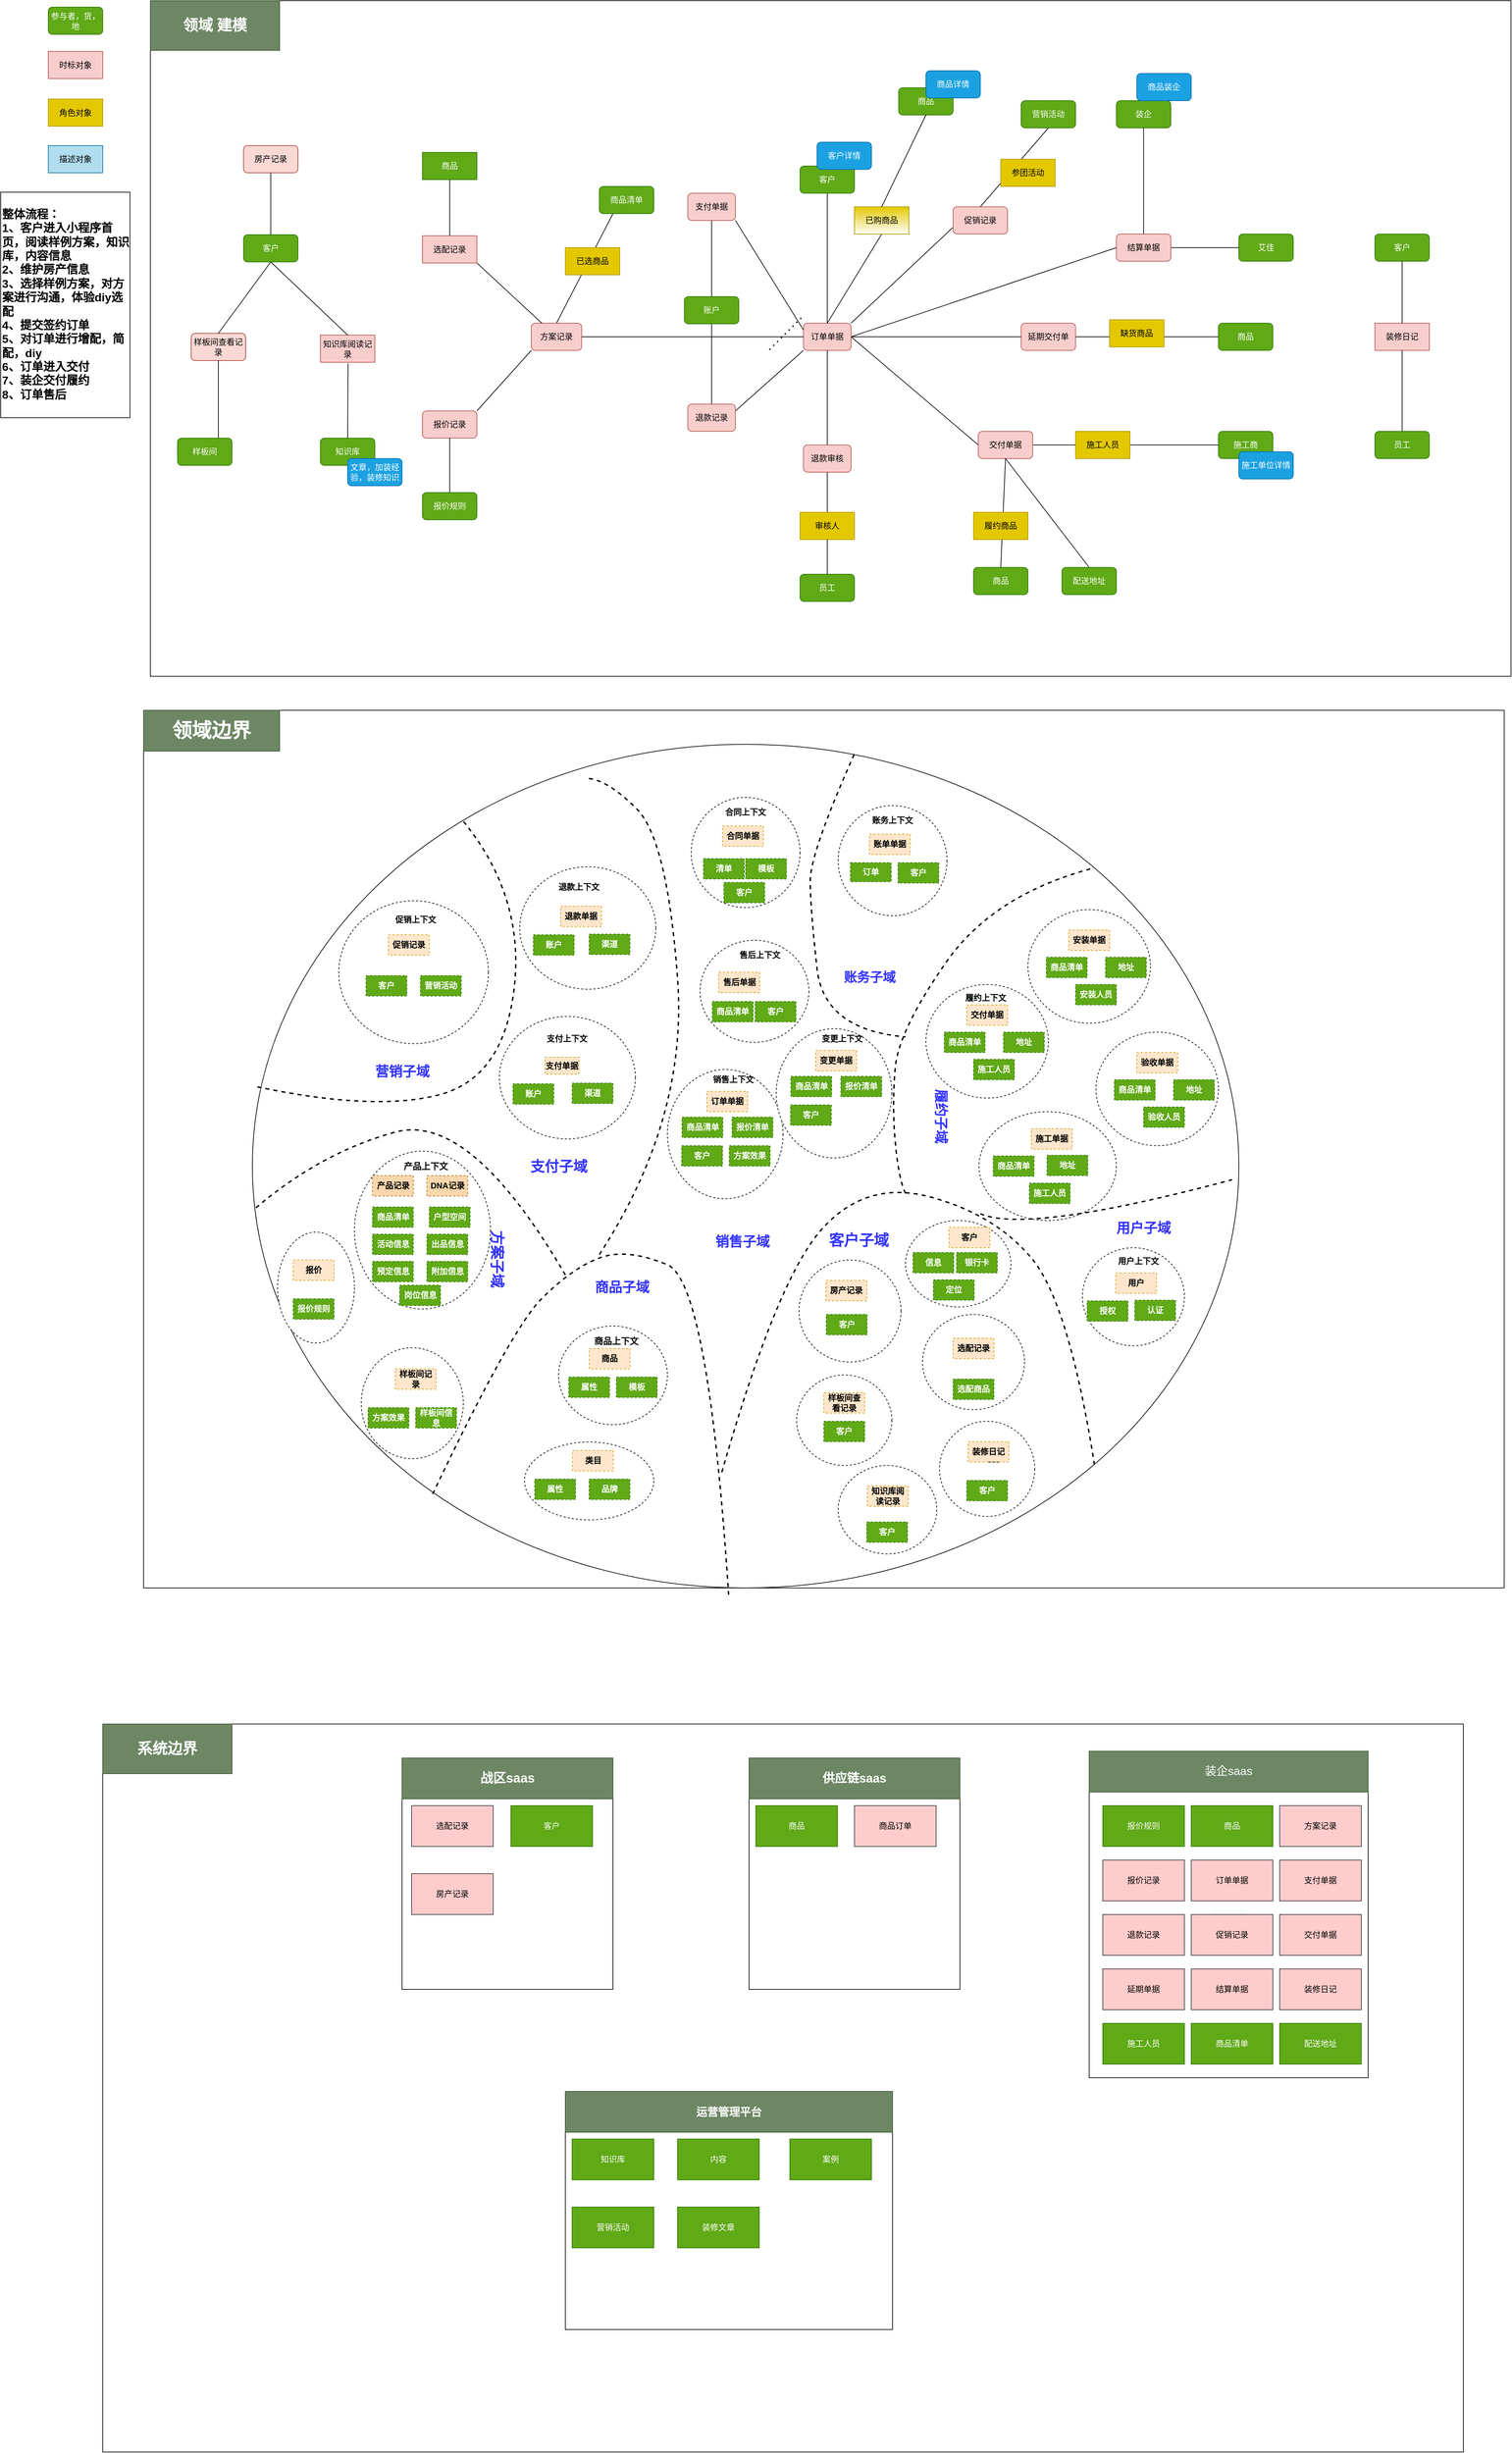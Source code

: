 <mxfile version="14.9.8" type="github">
  <diagram id="7zUYwrmOjh2xGsWCl2P7" name="第 1 页">
    <mxGraphModel dx="2719" dy="2351" grid="1" gridSize="10" guides="1" tooltips="1" connect="1" arrows="1" fold="1" page="1" pageScale="1" pageWidth="827" pageHeight="1169" math="0" shadow="0">
      <root>
        <mxCell id="0" />
        <mxCell id="1" parent="0" />
        <mxCell id="f3U7GGmyGLRnq9XbGyIJ-25" value="" style="rounded=0;whiteSpace=wrap;html=1;" vertex="1" parent="1">
          <mxGeometry x="-470" y="-30" width="2000" height="1290" as="geometry" />
        </mxCell>
        <mxCell id="f3U7GGmyGLRnq9XbGyIJ-4" value="" style="ellipse;whiteSpace=wrap;html=1;" vertex="1" parent="1">
          <mxGeometry x="-310" y="20" width="1450" height="1240" as="geometry" />
        </mxCell>
        <mxCell id="BQ33ZufyKjomSVJXC-NH-1" value="" style="ellipse;whiteSpace=wrap;html=1;gradientColor=#ffffff;dashed=1;fontStyle=1" parent="1" vertex="1">
          <mxGeometry x="490" y="947" width="140" height="133" as="geometry" />
        </mxCell>
        <mxCell id="Kchm6Jk4r5zIvJigwI_s-53" value="" style="ellipse;whiteSpace=wrap;html=1;gradientColor=#ffffff;dashed=1;fontStyle=1" parent="1" vertex="1">
          <mxGeometry x="758" y="560" width="202" height="160" as="geometry" />
        </mxCell>
        <mxCell id="KSNaoHaNfeG2DFyRBGn4-154" value="" style="rounded=0;whiteSpace=wrap;html=1;" parent="1" vertex="1">
          <mxGeometry x="-460" y="-1073" width="2000" height="993" as="geometry" />
        </mxCell>
        <mxCell id="KSNaoHaNfeG2DFyRBGn4-153" value="" style="rounded=0;whiteSpace=wrap;html=1;" parent="1" vertex="1">
          <mxGeometry x="-530" y="1460" width="2000" height="1070" as="geometry" />
        </mxCell>
        <mxCell id="xkRlXE4Gpte0sn9TXA4R-3" style="edgeStyle=none;rounded=0;orthogonalLoop=1;jettySize=auto;html=1;exitX=0.5;exitY=0;exitDx=0;exitDy=0;" parent="1" edge="1">
          <mxGeometry relative="1" as="geometry">
            <mxPoint x="595" y="1500" as="sourcePoint" />
            <mxPoint x="595" y="1500" as="targetPoint" />
          </mxGeometry>
        </mxCell>
        <mxCell id="xkRlXE4Gpte0sn9TXA4R-5" style="edgeStyle=none;rounded=0;orthogonalLoop=1;jettySize=auto;html=1;exitX=0.5;exitY=0;exitDx=0;exitDy=0;" parent="1" edge="1">
          <mxGeometry relative="1" as="geometry">
            <mxPoint x="595" y="1500" as="sourcePoint" />
            <mxPoint x="595" y="1500" as="targetPoint" />
          </mxGeometry>
        </mxCell>
        <mxCell id="KSNaoHaNfeG2DFyRBGn4-80" style="edgeStyle=none;rounded=0;orthogonalLoop=1;jettySize=auto;html=1;exitX=0.25;exitY=1;exitDx=0;exitDy=0;entryX=0.5;entryY=0;entryDx=0;entryDy=0;endArrow=none;endFill=0;" parent="1" source="xkRlXE4Gpte0sn9TXA4R-13" target="xkRlXE4Gpte0sn9TXA4R-14" edge="1">
          <mxGeometry relative="1" as="geometry" />
        </mxCell>
        <mxCell id="xkRlXE4Gpte0sn9TXA4R-13" value="商品清单" style="rounded=1;whiteSpace=wrap;html=1;fillColor=#60a917;strokeColor=#2D7600;fontColor=#ffffff;" parent="1" vertex="1">
          <mxGeometry x="200" y="-800" width="80" height="40" as="geometry" />
        </mxCell>
        <mxCell id="xkRlXE4Gpte0sn9TXA4R-14" value="方案记录" style="rounded=1;whiteSpace=wrap;html=1;fillColor=#f8cecc;strokeColor=#b85450;" parent="1" vertex="1">
          <mxGeometry x="100" y="-599" width="74" height="40" as="geometry" />
        </mxCell>
        <mxCell id="KSNaoHaNfeG2DFyRBGn4-43" style="edgeStyle=none;rounded=0;orthogonalLoop=1;jettySize=auto;html=1;exitX=1;exitY=0;exitDx=0;exitDy=0;entryX=0;entryY=1;entryDx=0;entryDy=0;endArrow=none;endFill=0;" parent="1" source="xkRlXE4Gpte0sn9TXA4R-15" target="xkRlXE4Gpte0sn9TXA4R-14" edge="1">
          <mxGeometry relative="1" as="geometry" />
        </mxCell>
        <mxCell id="xkRlXE4Gpte0sn9TXA4R-15" value="报价记录" style="rounded=1;whiteSpace=wrap;html=1;fillColor=#f8cecc;strokeColor=#b85450;" parent="1" vertex="1">
          <mxGeometry x="-60" y="-470" width="80" height="40" as="geometry" />
        </mxCell>
        <mxCell id="KSNaoHaNfeG2DFyRBGn4-114" style="edgeStyle=none;rounded=0;orthogonalLoop=1;jettySize=auto;html=1;exitX=0.5;exitY=1;exitDx=0;exitDy=0;entryX=0.5;entryY=0;entryDx=0;entryDy=0;endArrow=none;endFill=0;" parent="1" source="xkRlXE4Gpte0sn9TXA4R-16" target="xkRlXE4Gpte0sn9TXA4R-24" edge="1">
          <mxGeometry relative="1" as="geometry" />
        </mxCell>
        <mxCell id="xkRlXE4Gpte0sn9TXA4R-16" value="营销活动" style="rounded=1;whiteSpace=wrap;html=1;fillColor=#60a917;strokeColor=#2D7600;fontColor=#ffffff;" parent="1" vertex="1">
          <mxGeometry x="820" y="-926" width="80" height="40" as="geometry" />
        </mxCell>
        <mxCell id="KSNaoHaNfeG2DFyRBGn4-49" style="edgeStyle=none;rounded=0;orthogonalLoop=1;jettySize=auto;html=1;exitX=1;exitY=0.5;exitDx=0;exitDy=0;entryX=0;entryY=0.5;entryDx=0;entryDy=0;endArrow=none;endFill=0;" parent="1" source="xkRlXE4Gpte0sn9TXA4R-17" target="xkRlXE4Gpte0sn9TXA4R-20" edge="1">
          <mxGeometry relative="1" as="geometry" />
        </mxCell>
        <mxCell id="KSNaoHaNfeG2DFyRBGn4-71" style="edgeStyle=none;rounded=0;orthogonalLoop=1;jettySize=auto;html=1;exitX=1;exitY=0.5;exitDx=0;exitDy=0;entryX=0;entryY=0.5;entryDx=0;entryDy=0;endArrow=none;endFill=0;" parent="1" source="xkRlXE4Gpte0sn9TXA4R-17" target="xkRlXE4Gpte0sn9TXA4R-45" edge="1">
          <mxGeometry relative="1" as="geometry" />
        </mxCell>
        <mxCell id="KSNaoHaNfeG2DFyRBGn4-104" style="edgeStyle=none;rounded=0;orthogonalLoop=1;jettySize=auto;html=1;exitX=1;exitY=0.5;exitDx=0;exitDy=0;entryX=0;entryY=0.5;entryDx=0;entryDy=0;endArrow=none;endFill=0;" parent="1" source="xkRlXE4Gpte0sn9TXA4R-17" target="KSNaoHaNfeG2DFyRBGn4-103" edge="1">
          <mxGeometry relative="1" as="geometry" />
        </mxCell>
        <mxCell id="xkRlXE4Gpte0sn9TXA4R-17" value="订单单据" style="rounded=1;whiteSpace=wrap;html=1;fillColor=#f8cecc;strokeColor=#b85450;" parent="1" vertex="1">
          <mxGeometry x="500" y="-599" width="70" height="40" as="geometry" />
        </mxCell>
        <mxCell id="KSNaoHaNfeG2DFyRBGn4-68" style="edgeStyle=none;rounded=0;orthogonalLoop=1;jettySize=auto;html=1;exitX=0.5;exitY=1;exitDx=0;exitDy=0;entryX=0.5;entryY=0;entryDx=0;entryDy=0;endArrow=none;endFill=0;" parent="1" source="xkRlXE4Gpte0sn9TXA4R-20" target="xkRlXE4Gpte0sn9TXA4R-33" edge="1">
          <mxGeometry relative="1" as="geometry" />
        </mxCell>
        <mxCell id="KSNaoHaNfeG2DFyRBGn4-70" style="edgeStyle=none;rounded=0;orthogonalLoop=1;jettySize=auto;html=1;exitX=1;exitY=0.5;exitDx=0;exitDy=0;entryX=0;entryY=0.5;entryDx=0;entryDy=0;endArrow=none;endFill=0;" parent="1" source="xkRlXE4Gpte0sn9TXA4R-20" target="KSNaoHaNfeG2DFyRBGn4-69" edge="1">
          <mxGeometry relative="1" as="geometry">
            <mxPoint x="1020" y="-281" as="targetPoint" />
          </mxGeometry>
        </mxCell>
        <mxCell id="xkRlXE4Gpte0sn9TXA4R-20" value="交付单据" style="rounded=1;whiteSpace=wrap;html=1;fillColor=#f8cecc;strokeColor=#b85450;" parent="1" vertex="1">
          <mxGeometry x="757" y="-440" width="80" height="40" as="geometry" />
        </mxCell>
        <mxCell id="KSNaoHaNfeG2DFyRBGn4-50" style="edgeStyle=none;rounded=0;orthogonalLoop=1;jettySize=auto;html=1;exitX=0;exitY=0.75;exitDx=0;exitDy=0;entryX=1;entryY=0;entryDx=0;entryDy=0;endArrow=none;endFill=0;" parent="1" source="xkRlXE4Gpte0sn9TXA4R-24" target="xkRlXE4Gpte0sn9TXA4R-17" edge="1">
          <mxGeometry relative="1" as="geometry" />
        </mxCell>
        <mxCell id="xkRlXE4Gpte0sn9TXA4R-24" value="促销记录" style="rounded=1;whiteSpace=wrap;html=1;fillColor=#f8cecc;strokeColor=#b85450;" parent="1" vertex="1">
          <mxGeometry x="720" y="-770" width="80" height="40" as="geometry" />
        </mxCell>
        <mxCell id="xkRlXE4Gpte0sn9TXA4R-29" value="装修日记" style="rounded=1;whiteSpace=wrap;html=1;fillColor=#f8cecc;strokeColor=#b85450;arcSize=0;" parent="1" vertex="1">
          <mxGeometry x="1340" y="-599" width="80" height="40" as="geometry" />
        </mxCell>
        <mxCell id="xkRlXE4Gpte0sn9TXA4R-31" value="艾佳" style="rounded=1;whiteSpace=wrap;html=1;fillColor=#60a917;strokeColor=#2D7600;fontColor=#ffffff;" parent="1" vertex="1">
          <mxGeometry x="1140" y="-730" width="80" height="40" as="geometry" />
        </mxCell>
        <mxCell id="xkRlXE4Gpte0sn9TXA4R-33" value="配送地址" style="rounded=1;whiteSpace=wrap;html=1;fillColor=#60a917;strokeColor=#2D7600;fontColor=#ffffff;" parent="1" vertex="1">
          <mxGeometry x="880" y="-240" width="80" height="40" as="geometry" />
        </mxCell>
        <mxCell id="KSNaoHaNfeG2DFyRBGn4-75" style="edgeStyle=none;rounded=0;orthogonalLoop=1;jettySize=auto;html=1;exitX=1;exitY=0.5;exitDx=0;exitDy=0;entryX=0;entryY=0.5;entryDx=0;entryDy=0;endArrow=none;endFill=0;" parent="1" source="xkRlXE4Gpte0sn9TXA4R-45" target="xkRlXE4Gpte0sn9TXA4R-31" edge="1">
          <mxGeometry relative="1" as="geometry" />
        </mxCell>
        <mxCell id="xkRlXE4Gpte0sn9TXA4R-45" value="结算单据" style="rounded=1;whiteSpace=wrap;html=1;fillColor=#f8cecc;strokeColor=#b85450;" parent="1" vertex="1">
          <mxGeometry x="960" y="-730" width="80" height="40" as="geometry" />
        </mxCell>
        <mxCell id="xkRlXE4Gpte0sn9TXA4R-46" value="样板间查看记录" style="rounded=1;whiteSpace=wrap;html=1;fillColor=#fad9d5;strokeColor=#ae4132;" parent="1" vertex="1">
          <mxGeometry x="-400" y="-584" width="80" height="40" as="geometry" />
        </mxCell>
        <mxCell id="KSNaoHaNfeG2DFyRBGn4-67" style="edgeStyle=none;rounded=0;orthogonalLoop=1;jettySize=auto;html=1;exitX=0.5;exitY=0;exitDx=0;exitDy=0;entryX=0.5;entryY=1;entryDx=0;entryDy=0;endArrow=none;endFill=0;" parent="1" source="xkRlXE4Gpte0sn9TXA4R-52" target="xkRlXE4Gpte0sn9TXA4R-15" edge="1">
          <mxGeometry relative="1" as="geometry" />
        </mxCell>
        <mxCell id="xkRlXE4Gpte0sn9TXA4R-52" value="报价规则" style="rounded=1;whiteSpace=wrap;html=1;fillColor=#60a917;strokeColor=#2D7600;fontColor=#ffffff;" parent="1" vertex="1">
          <mxGeometry x="-60" y="-350" width="80" height="40" as="geometry" />
        </mxCell>
        <mxCell id="xkRlXE4Gpte0sn9TXA4R-54" value="参与者，货，地" style="rounded=1;whiteSpace=wrap;html=1;fillColor=#60a917;strokeColor=#2D7600;fontColor=#ffffff;" parent="1" vertex="1">
          <mxGeometry x="-610" y="-1063.5" width="80" height="40" as="geometry" />
        </mxCell>
        <mxCell id="xkRlXE4Gpte0sn9TXA4R-55" value="时标对象" style="rounded=1;whiteSpace=wrap;html=1;fillColor=#f8cecc;strokeColor=#b85450;arcSize=0;" parent="1" vertex="1">
          <mxGeometry x="-610" y="-998.5" width="80" height="40" as="geometry" />
        </mxCell>
        <mxCell id="xkRlXE4Gpte0sn9TXA4R-56" value="角色对象" style="rounded=1;whiteSpace=wrap;html=1;fillColor=#e3c800;strokeColor=#B09500;arcSize=0;fontColor=#000000;" parent="1" vertex="1">
          <mxGeometry x="-610" y="-928.5" width="80" height="40" as="geometry" />
        </mxCell>
        <mxCell id="xkRlXE4Gpte0sn9TXA4R-57" value="描述对象" style="rounded=1;whiteSpace=wrap;html=1;fillColor=#b1ddf0;strokeColor=#10739e;arcSize=0;" parent="1" vertex="1">
          <mxGeometry x="-610" y="-860" width="80" height="40" as="geometry" />
        </mxCell>
        <mxCell id="KSNaoHaNfeG2DFyRBGn4-42" style="edgeStyle=none;rounded=0;orthogonalLoop=1;jettySize=auto;html=1;exitX=1;exitY=1;exitDx=0;exitDy=0;endArrow=none;endFill=0;" parent="1" source="KSNaoHaNfeG2DFyRBGn4-1" target="xkRlXE4Gpte0sn9TXA4R-14" edge="1">
          <mxGeometry relative="1" as="geometry" />
        </mxCell>
        <mxCell id="KSNaoHaNfeG2DFyRBGn4-1" value="选配记录" style="rounded=1;whiteSpace=wrap;html=1;fillColor=#f8cecc;strokeColor=#b85450;arcSize=0;" parent="1" vertex="1">
          <mxGeometry x="-60" y="-727.5" width="80" height="40" as="geometry" />
        </mxCell>
        <mxCell id="KSNaoHaNfeG2DFyRBGn4-90" style="edgeStyle=none;rounded=0;orthogonalLoop=1;jettySize=auto;html=1;exitX=0.5;exitY=0;exitDx=0;exitDy=0;endArrow=none;endFill=0;" parent="1" source="KSNaoHaNfeG2DFyRBGn4-20" edge="1">
          <mxGeometry relative="1" as="geometry">
            <mxPoint x="-169.333" y="-540" as="targetPoint" />
          </mxGeometry>
        </mxCell>
        <mxCell id="KSNaoHaNfeG2DFyRBGn4-20" value="知识库" style="rounded=1;whiteSpace=wrap;html=1;fillColor=#60a917;strokeColor=#2D7600;fontColor=#ffffff;" parent="1" vertex="1">
          <mxGeometry x="-210" y="-430" width="80" height="40" as="geometry" />
        </mxCell>
        <mxCell id="KSNaoHaNfeG2DFyRBGn4-3" value="文章，加装经验，装修知识" style="rounded=1;whiteSpace=wrap;html=1;fillColor=#1ba1e2;strokeColor=#006EAF;fontColor=#ffffff;" parent="1" vertex="1">
          <mxGeometry x="-170" y="-400" width="80" height="40" as="geometry" />
        </mxCell>
        <mxCell id="KSNaoHaNfeG2DFyRBGn4-33" value="&lt;b style=&quot;font-size: 17px&quot;&gt;&lt;font style=&quot;font-size: 17px&quot;&gt;整体流程：&lt;br&gt;1、客户进入小程序首页，阅读样例方案，知识库，内容信息&lt;br&gt;&lt;/font&gt;&lt;/b&gt;&lt;div style=&quot;font-size: 17px&quot;&gt;&lt;span&gt;&lt;b&gt;&lt;font style=&quot;font-size: 17px&quot;&gt;2、维护房产信息&lt;/font&gt;&lt;/b&gt;&lt;/span&gt;&lt;/div&gt;&lt;div style=&quot;font-size: 17px&quot;&gt;&lt;span&gt;&lt;b&gt;&lt;font style=&quot;font-size: 17px&quot;&gt;3、选择样例方案，对方案进行沟通，体验diy选配&lt;/font&gt;&lt;/b&gt;&lt;/span&gt;&lt;/div&gt;&lt;div style=&quot;font-size: 17px&quot;&gt;&lt;span&gt;&lt;b&gt;&lt;font style=&quot;font-size: 17px&quot;&gt;4、提交签约订单&lt;/font&gt;&lt;/b&gt;&lt;/span&gt;&lt;/div&gt;&lt;div style=&quot;font-size: 17px&quot;&gt;&lt;span&gt;&lt;b&gt;&lt;font style=&quot;font-size: 17px&quot;&gt;5、对订单进行增配，简配，diy&lt;/font&gt;&lt;/b&gt;&lt;/span&gt;&lt;/div&gt;&lt;div style=&quot;font-size: 17px&quot;&gt;&lt;span&gt;&lt;b&gt;&lt;font style=&quot;font-size: 17px&quot;&gt;6、订单进入交付&lt;/font&gt;&lt;/b&gt;&lt;/span&gt;&lt;/div&gt;&lt;div style=&quot;font-size: 17px&quot;&gt;&lt;span&gt;&lt;b&gt;&lt;font style=&quot;font-size: 17px&quot;&gt;7、装企交付履约&lt;/font&gt;&lt;/b&gt;&lt;/span&gt;&lt;/div&gt;&lt;div style=&quot;font-size: 17px&quot;&gt;&lt;b&gt;&lt;font style=&quot;font-size: 17px&quot;&gt;8、订单售后&lt;/font&gt;&lt;/b&gt;&lt;/div&gt;" style="whiteSpace=wrap;html=1;align=left;" parent="1" vertex="1">
          <mxGeometry x="-680" y="-791.5" width="190" height="331.5" as="geometry" />
        </mxCell>
        <mxCell id="KSNaoHaNfeG2DFyRBGn4-47" style="edgeStyle=none;rounded=0;orthogonalLoop=1;jettySize=auto;html=1;exitX=1;exitY=1;exitDx=0;exitDy=0;entryX=0;entryY=0.25;entryDx=0;entryDy=0;endArrow=none;endFill=0;" parent="1" source="KSNaoHaNfeG2DFyRBGn4-36" target="xkRlXE4Gpte0sn9TXA4R-17" edge="1">
          <mxGeometry relative="1" as="geometry" />
        </mxCell>
        <mxCell id="KSNaoHaNfeG2DFyRBGn4-54" style="edgeStyle=none;rounded=0;orthogonalLoop=1;jettySize=auto;html=1;exitX=0.5;exitY=1;exitDx=0;exitDy=0;endArrow=none;endFill=0;" parent="1" source="KSNaoHaNfeG2DFyRBGn4-36" target="KSNaoHaNfeG2DFyRBGn4-52" edge="1">
          <mxGeometry relative="1" as="geometry" />
        </mxCell>
        <mxCell id="KSNaoHaNfeG2DFyRBGn4-36" value="支付单据" style="rounded=1;whiteSpace=wrap;html=1;fillColor=#f8cecc;strokeColor=#b85450;" parent="1" vertex="1">
          <mxGeometry x="330" y="-790" width="70" height="40" as="geometry" />
        </mxCell>
        <mxCell id="KSNaoHaNfeG2DFyRBGn4-48" style="edgeStyle=none;rounded=0;orthogonalLoop=1;jettySize=auto;html=1;exitX=0.5;exitY=0;exitDx=0;exitDy=0;endArrow=none;endFill=0;" parent="1" source="KSNaoHaNfeG2DFyRBGn4-37" target="xkRlXE4Gpte0sn9TXA4R-17" edge="1">
          <mxGeometry relative="1" as="geometry" />
        </mxCell>
        <mxCell id="KSNaoHaNfeG2DFyRBGn4-37" value="退款审核" style="rounded=1;whiteSpace=wrap;html=1;fillColor=#f8cecc;strokeColor=#b85450;" parent="1" vertex="1">
          <mxGeometry x="500" y="-420" width="70" height="40" as="geometry" />
        </mxCell>
        <mxCell id="KSNaoHaNfeG2DFyRBGn4-46" style="edgeStyle=none;rounded=0;orthogonalLoop=1;jettySize=auto;html=1;exitX=1;exitY=0.25;exitDx=0;exitDy=0;entryX=0;entryY=1;entryDx=0;entryDy=0;endArrow=none;endFill=0;" parent="1" source="KSNaoHaNfeG2DFyRBGn4-38" target="xkRlXE4Gpte0sn9TXA4R-17" edge="1">
          <mxGeometry relative="1" as="geometry" />
        </mxCell>
        <mxCell id="KSNaoHaNfeG2DFyRBGn4-55" style="edgeStyle=none;rounded=0;orthogonalLoop=1;jettySize=auto;html=1;exitX=0.5;exitY=0;exitDx=0;exitDy=0;entryX=0.5;entryY=1;entryDx=0;entryDy=0;endArrow=none;endFill=0;" parent="1" source="KSNaoHaNfeG2DFyRBGn4-38" target="KSNaoHaNfeG2DFyRBGn4-52" edge="1">
          <mxGeometry relative="1" as="geometry">
            <mxPoint x="365" y="-560" as="targetPoint" />
          </mxGeometry>
        </mxCell>
        <mxCell id="KSNaoHaNfeG2DFyRBGn4-38" value="退款记录" style="rounded=1;whiteSpace=wrap;html=1;fillColor=#f8cecc;strokeColor=#b85450;" parent="1" vertex="1">
          <mxGeometry x="330" y="-480" width="70" height="40" as="geometry" />
        </mxCell>
        <mxCell id="KSNaoHaNfeG2DFyRBGn4-52" value="账户" style="rounded=1;whiteSpace=wrap;html=1;fillColor=#60a917;strokeColor=#2D7600;fontColor=#ffffff;" parent="1" vertex="1">
          <mxGeometry x="325" y="-638" width="80" height="40" as="geometry" />
        </mxCell>
        <mxCell id="KSNaoHaNfeG2DFyRBGn4-53" value="" style="edgeStyle=none;rounded=0;orthogonalLoop=1;jettySize=auto;html=1;exitX=1;exitY=0.5;exitDx=0;exitDy=0;entryX=0;entryY=0.5;entryDx=0;entryDy=0;endArrow=none;" parent="1" source="xkRlXE4Gpte0sn9TXA4R-14" target="xkRlXE4Gpte0sn9TXA4R-17" edge="1">
          <mxGeometry relative="1" as="geometry">
            <mxPoint x="114" y="-579" as="sourcePoint" />
            <mxPoint x="500" y="-579" as="targetPoint" />
          </mxGeometry>
        </mxCell>
        <mxCell id="KSNaoHaNfeG2DFyRBGn4-57" style="edgeStyle=none;rounded=0;orthogonalLoop=1;jettySize=auto;html=1;exitX=0.5;exitY=1;exitDx=0;exitDy=0;entryX=0.5;entryY=0;entryDx=0;entryDy=0;endArrow=none;endFill=0;" parent="1" source="KSNaoHaNfeG2DFyRBGn4-56" target="xkRlXE4Gpte0sn9TXA4R-17" edge="1">
          <mxGeometry relative="1" as="geometry" />
        </mxCell>
        <mxCell id="KSNaoHaNfeG2DFyRBGn4-56" value="客户" style="rounded=1;whiteSpace=wrap;html=1;fillColor=#60a917;strokeColor=#2D7600;fontColor=#ffffff;" parent="1" vertex="1">
          <mxGeometry x="495" y="-830" width="80" height="40" as="geometry" />
        </mxCell>
        <mxCell id="KSNaoHaNfeG2DFyRBGn4-59" style="rounded=0;orthogonalLoop=1;jettySize=auto;html=1;exitX=0.5;exitY=1;exitDx=0;exitDy=0;entryX=0.5;entryY=0;entryDx=0;entryDy=0;startArrow=none;endArrow=none;endFill=0;" parent="1" source="KSNaoHaNfeG2DFyRBGn4-102" target="xkRlXE4Gpte0sn9TXA4R-17" edge="1">
          <mxGeometry relative="1" as="geometry" />
        </mxCell>
        <mxCell id="KSNaoHaNfeG2DFyRBGn4-58" value="商品" style="rounded=1;whiteSpace=wrap;html=1;fillColor=#60a917;strokeColor=#2D7600;fontColor=#ffffff;" parent="1" vertex="1">
          <mxGeometry x="640" y="-945" width="80" height="40" as="geometry" />
        </mxCell>
        <mxCell id="KSNaoHaNfeG2DFyRBGn4-61" style="edgeStyle=none;rounded=0;orthogonalLoop=1;jettySize=auto;html=1;exitX=0.5;exitY=0;exitDx=0;exitDy=0;startArrow=none;endArrow=none;endFill=0;" parent="1" source="KSNaoHaNfeG2DFyRBGn4-97" target="KSNaoHaNfeG2DFyRBGn4-37" edge="1">
          <mxGeometry relative="1" as="geometry" />
        </mxCell>
        <mxCell id="KSNaoHaNfeG2DFyRBGn4-60" value="员工" style="rounded=1;whiteSpace=wrap;html=1;fillColor=#60a917;strokeColor=#2D7600;fontColor=#ffffff;" parent="1" vertex="1">
          <mxGeometry x="495" y="-230" width="80" height="40" as="geometry" />
        </mxCell>
        <mxCell id="KSNaoHaNfeG2DFyRBGn4-64" style="edgeStyle=none;rounded=0;orthogonalLoop=1;jettySize=auto;html=1;exitX=0.5;exitY=0;exitDx=0;exitDy=0;entryX=0.5;entryY=1;entryDx=0;entryDy=0;endArrow=none;endFill=0;" parent="1" source="KSNaoHaNfeG2DFyRBGn4-63" target="xkRlXE4Gpte0sn9TXA4R-20" edge="1">
          <mxGeometry relative="1" as="geometry" />
        </mxCell>
        <mxCell id="KSNaoHaNfeG2DFyRBGn4-63" value="商品" style="rounded=1;whiteSpace=wrap;html=1;fillColor=#60a917;strokeColor=#2D7600;fontColor=#ffffff;" parent="1" vertex="1">
          <mxGeometry x="750" y="-240" width="80" height="40" as="geometry" />
        </mxCell>
        <mxCell id="KSNaoHaNfeG2DFyRBGn4-66" style="edgeStyle=none;rounded=0;orthogonalLoop=1;jettySize=auto;html=1;exitX=0.5;exitY=1;exitDx=0;exitDy=0;endArrow=none;endFill=0;" parent="1" source="KSNaoHaNfeG2DFyRBGn4-65" target="KSNaoHaNfeG2DFyRBGn4-1" edge="1">
          <mxGeometry relative="1" as="geometry" />
        </mxCell>
        <mxCell id="KSNaoHaNfeG2DFyRBGn4-65" value="商品" style="rounded=1;whiteSpace=wrap;html=1;fillColor=#60a917;strokeColor=#2D7600;arcSize=0;fontColor=#ffffff;" parent="1" vertex="1">
          <mxGeometry x="-60" y="-850" width="80" height="40" as="geometry" />
        </mxCell>
        <mxCell id="KSNaoHaNfeG2DFyRBGn4-69" value="施工商" style="rounded=1;whiteSpace=wrap;html=1;fillColor=#60a917;strokeColor=#2D7600;fontColor=#ffffff;" parent="1" vertex="1">
          <mxGeometry x="1110" y="-440" width="80" height="40" as="geometry" />
        </mxCell>
        <mxCell id="KSNaoHaNfeG2DFyRBGn4-73" style="edgeStyle=none;rounded=0;orthogonalLoop=1;jettySize=auto;html=1;exitX=0.5;exitY=1;exitDx=0;exitDy=0;entryX=0.5;entryY=0;entryDx=0;entryDy=0;endArrow=none;endFill=0;" parent="1" source="KSNaoHaNfeG2DFyRBGn4-72" target="xkRlXE4Gpte0sn9TXA4R-45" edge="1">
          <mxGeometry relative="1" as="geometry" />
        </mxCell>
        <mxCell id="KSNaoHaNfeG2DFyRBGn4-72" value="装企" style="rounded=1;whiteSpace=wrap;html=1;fillColor=#60a917;strokeColor=#2D7600;fontColor=#ffffff;" parent="1" vertex="1">
          <mxGeometry x="960" y="-926" width="80" height="40" as="geometry" />
        </mxCell>
        <mxCell id="KSNaoHaNfeG2DFyRBGn4-77" style="edgeStyle=none;rounded=0;orthogonalLoop=1;jettySize=auto;html=1;exitX=0.5;exitY=1;exitDx=0;exitDy=0;entryX=0.5;entryY=0;entryDx=0;entryDy=0;endArrow=none;endFill=0;" parent="1" source="KSNaoHaNfeG2DFyRBGn4-76" target="xkRlXE4Gpte0sn9TXA4R-29" edge="1">
          <mxGeometry relative="1" as="geometry" />
        </mxCell>
        <mxCell id="KSNaoHaNfeG2DFyRBGn4-76" value="客户" style="rounded=1;whiteSpace=wrap;html=1;fillColor=#60a917;strokeColor=#2D7600;fontColor=#ffffff;" parent="1" vertex="1">
          <mxGeometry x="1340" y="-730" width="80" height="40" as="geometry" />
        </mxCell>
        <mxCell id="KSNaoHaNfeG2DFyRBGn4-79" style="edgeStyle=none;rounded=0;orthogonalLoop=1;jettySize=auto;html=1;exitX=0.5;exitY=0;exitDx=0;exitDy=0;entryX=0.5;entryY=1;entryDx=0;entryDy=0;endArrow=none;endFill=0;" parent="1" source="KSNaoHaNfeG2DFyRBGn4-78" target="xkRlXE4Gpte0sn9TXA4R-29" edge="1">
          <mxGeometry relative="1" as="geometry" />
        </mxCell>
        <mxCell id="KSNaoHaNfeG2DFyRBGn4-78" value="员工" style="rounded=1;whiteSpace=wrap;html=1;fillColor=#60a917;strokeColor=#2D7600;fontColor=#ffffff;" parent="1" vertex="1">
          <mxGeometry x="1340" y="-440" width="80" height="40" as="geometry" />
        </mxCell>
        <mxCell id="KSNaoHaNfeG2DFyRBGn4-82" value="知识库阅读记录" style="rounded=1;whiteSpace=wrap;html=1;fillColor=#f8cecc;strokeColor=#b85450;arcSize=0;" parent="1" vertex="1">
          <mxGeometry x="-210" y="-581.5" width="80" height="40" as="geometry" />
        </mxCell>
        <mxCell id="KSNaoHaNfeG2DFyRBGn4-87" style="edgeStyle=none;rounded=0;orthogonalLoop=1;jettySize=auto;html=1;exitX=0.5;exitY=0;exitDx=0;exitDy=0;entryX=0.5;entryY=1;entryDx=0;entryDy=0;endArrow=none;endFill=0;" parent="1" source="KSNaoHaNfeG2DFyRBGn4-83" target="KSNaoHaNfeG2DFyRBGn4-86" edge="1">
          <mxGeometry relative="1" as="geometry" />
        </mxCell>
        <mxCell id="KSNaoHaNfeG2DFyRBGn4-88" style="edgeStyle=none;rounded=0;orthogonalLoop=1;jettySize=auto;html=1;exitX=0.5;exitY=1;exitDx=0;exitDy=0;entryX=0.5;entryY=0;entryDx=0;entryDy=0;endArrow=none;endFill=0;" parent="1" source="KSNaoHaNfeG2DFyRBGn4-83" target="xkRlXE4Gpte0sn9TXA4R-46" edge="1">
          <mxGeometry relative="1" as="geometry" />
        </mxCell>
        <mxCell id="KSNaoHaNfeG2DFyRBGn4-89" style="edgeStyle=none;rounded=0;orthogonalLoop=1;jettySize=auto;html=1;exitX=0.5;exitY=1;exitDx=0;exitDy=0;entryX=0.5;entryY=0;entryDx=0;entryDy=0;endArrow=none;endFill=0;" parent="1" source="KSNaoHaNfeG2DFyRBGn4-83" target="KSNaoHaNfeG2DFyRBGn4-82" edge="1">
          <mxGeometry relative="1" as="geometry" />
        </mxCell>
        <mxCell id="KSNaoHaNfeG2DFyRBGn4-83" value="客户" style="rounded=1;whiteSpace=wrap;html=1;fillColor=#60a917;strokeColor=#2D7600;fontColor=#ffffff;" parent="1" vertex="1">
          <mxGeometry x="-323" y="-729" width="80" height="40" as="geometry" />
        </mxCell>
        <mxCell id="KSNaoHaNfeG2DFyRBGn4-86" value="房产记录" style="rounded=1;whiteSpace=wrap;html=1;fillColor=#fad9d5;strokeColor=#ae4132;" parent="1" vertex="1">
          <mxGeometry x="-323" y="-860" width="80" height="40" as="geometry" />
        </mxCell>
        <mxCell id="KSNaoHaNfeG2DFyRBGn4-92" style="edgeStyle=none;rounded=0;orthogonalLoop=1;jettySize=auto;html=1;exitX=0.75;exitY=0;exitDx=0;exitDy=0;entryX=0.5;entryY=1;entryDx=0;entryDy=0;endArrow=none;endFill=0;" parent="1" source="KSNaoHaNfeG2DFyRBGn4-91" target="xkRlXE4Gpte0sn9TXA4R-46" edge="1">
          <mxGeometry relative="1" as="geometry" />
        </mxCell>
        <mxCell id="KSNaoHaNfeG2DFyRBGn4-91" value="样板间" style="rounded=1;whiteSpace=wrap;html=1;fillColor=#60a917;strokeColor=#2D7600;fontColor=#ffffff;" parent="1" vertex="1">
          <mxGeometry x="-420" y="-430" width="80" height="40" as="geometry" />
        </mxCell>
        <mxCell id="KSNaoHaNfeG2DFyRBGn4-93" style="edgeStyle=none;rounded=0;orthogonalLoop=1;jettySize=auto;html=1;exitX=1;exitY=0.75;exitDx=0;exitDy=0;" parent="1" source="xkRlXE4Gpte0sn9TXA4R-56" target="xkRlXE4Gpte0sn9TXA4R-56" edge="1">
          <mxGeometry relative="1" as="geometry" />
        </mxCell>
        <mxCell id="KSNaoHaNfeG2DFyRBGn4-94" style="edgeStyle=none;rounded=0;orthogonalLoop=1;jettySize=auto;html=1;exitX=1;exitY=0.75;exitDx=0;exitDy=0;" parent="1" edge="1">
          <mxGeometry relative="1" as="geometry">
            <mxPoint x="-520" y="-888.5" as="sourcePoint" />
            <mxPoint x="-520" y="-888.5" as="targetPoint" />
          </mxGeometry>
        </mxCell>
        <mxCell id="KSNaoHaNfeG2DFyRBGn4-95" style="edgeStyle=none;rounded=0;orthogonalLoop=1;jettySize=auto;html=1;exitX=1;exitY=0.75;exitDx=0;exitDy=0;" parent="1" edge="1">
          <mxGeometry relative="1" as="geometry">
            <mxPoint x="-510" y="-878.5" as="sourcePoint" />
            <mxPoint x="-510" y="-878.5" as="targetPoint" />
          </mxGeometry>
        </mxCell>
        <mxCell id="KSNaoHaNfeG2DFyRBGn4-96" value="已选商品" style="rounded=1;whiteSpace=wrap;html=1;fillColor=#e3c800;strokeColor=#B09500;arcSize=0;fontColor=#000000;" parent="1" vertex="1">
          <mxGeometry x="150" y="-710" width="80" height="40" as="geometry" />
        </mxCell>
        <mxCell id="KSNaoHaNfeG2DFyRBGn4-97" value="审核人" style="rounded=1;whiteSpace=wrap;html=1;fillColor=#e3c800;strokeColor=#B09500;arcSize=0;fontColor=#000000;" parent="1" vertex="1">
          <mxGeometry x="495" y="-321" width="80" height="40" as="geometry" />
        </mxCell>
        <mxCell id="KSNaoHaNfeG2DFyRBGn4-99" value="" style="edgeStyle=none;rounded=0;orthogonalLoop=1;jettySize=auto;html=1;exitX=0.5;exitY=0;exitDx=0;exitDy=0;endArrow=none;" parent="1" source="KSNaoHaNfeG2DFyRBGn4-60" target="KSNaoHaNfeG2DFyRBGn4-97" edge="1">
          <mxGeometry relative="1" as="geometry">
            <mxPoint x="535" y="-230" as="sourcePoint" />
            <mxPoint x="535" y="-380" as="targetPoint" />
          </mxGeometry>
        </mxCell>
        <mxCell id="KSNaoHaNfeG2DFyRBGn4-100" value="施工人员" style="rounded=1;whiteSpace=wrap;html=1;fillColor=#e3c800;strokeColor=#B09500;arcSize=0;fontColor=#000000;" parent="1" vertex="1">
          <mxGeometry x="900" y="-440" width="80" height="40" as="geometry" />
        </mxCell>
        <mxCell id="KSNaoHaNfeG2DFyRBGn4-101" value="履约商品" style="rounded=1;whiteSpace=wrap;html=1;fillColor=#e3c800;strokeColor=#B09500;arcSize=0;fontColor=#000000;" parent="1" vertex="1">
          <mxGeometry x="750" y="-321" width="80" height="40" as="geometry" />
        </mxCell>
        <mxCell id="KSNaoHaNfeG2DFyRBGn4-106" style="edgeStyle=none;rounded=0;orthogonalLoop=1;jettySize=auto;html=1;exitX=1;exitY=0.5;exitDx=0;exitDy=0;entryX=0;entryY=0.5;entryDx=0;entryDy=0;endArrow=none;endFill=0;" parent="1" source="KSNaoHaNfeG2DFyRBGn4-103" target="KSNaoHaNfeG2DFyRBGn4-105" edge="1">
          <mxGeometry relative="1" as="geometry" />
        </mxCell>
        <mxCell id="KSNaoHaNfeG2DFyRBGn4-103" value="延期交付单" style="rounded=1;whiteSpace=wrap;html=1;fillColor=#f8cecc;strokeColor=#b85450;" parent="1" vertex="1">
          <mxGeometry x="820" y="-599" width="80" height="40" as="geometry" />
        </mxCell>
        <mxCell id="KSNaoHaNfeG2DFyRBGn4-105" value="商品" style="rounded=1;whiteSpace=wrap;html=1;fillColor=#60a917;strokeColor=#2D7600;fontColor=#ffffff;" parent="1" vertex="1">
          <mxGeometry x="1110" y="-599" width="80" height="40" as="geometry" />
        </mxCell>
        <mxCell id="KSNaoHaNfeG2DFyRBGn4-107" value="缺货商品" style="rounded=1;whiteSpace=wrap;html=1;fillColor=#e3c800;strokeColor=#B09500;arcSize=0;fontColor=#000000;" parent="1" vertex="1">
          <mxGeometry x="950" y="-604" width="80" height="40" as="geometry" />
        </mxCell>
        <mxCell id="KSNaoHaNfeG2DFyRBGn4-108" value="客户详情" style="rounded=1;whiteSpace=wrap;html=1;fillColor=#1ba1e2;strokeColor=#006EAF;fontColor=#ffffff;" parent="1" vertex="1">
          <mxGeometry x="520" y="-865" width="80" height="40" as="geometry" />
        </mxCell>
        <mxCell id="KSNaoHaNfeG2DFyRBGn4-109" value="商品详情" style="rounded=1;whiteSpace=wrap;html=1;fillColor=#1ba1e2;strokeColor=#006EAF;fontColor=#ffffff;" parent="1" vertex="1">
          <mxGeometry x="680" y="-970" width="80" height="40" as="geometry" />
        </mxCell>
        <mxCell id="KSNaoHaNfeG2DFyRBGn4-110" value="商品装企" style="rounded=1;whiteSpace=wrap;html=1;fillColor=#1ba1e2;strokeColor=#006EAF;fontColor=#ffffff;" parent="1" vertex="1">
          <mxGeometry x="990" y="-966" width="80" height="40" as="geometry" />
        </mxCell>
        <mxCell id="KSNaoHaNfeG2DFyRBGn4-111" value="施工单位详情" style="rounded=1;whiteSpace=wrap;html=1;fillColor=#1ba1e2;strokeColor=#006EAF;fontColor=#ffffff;" parent="1" vertex="1">
          <mxGeometry x="1140" y="-410" width="80" height="40" as="geometry" />
        </mxCell>
        <mxCell id="KSNaoHaNfeG2DFyRBGn4-102" value="已购商品" style="rounded=1;whiteSpace=wrap;html=1;fillColor=#e3c800;strokeColor=#B09500;arcSize=0;fontColor=#000000;gradientColor=#ffffff;" parent="1" vertex="1">
          <mxGeometry x="575" y="-770" width="80" height="40" as="geometry" />
        </mxCell>
        <mxCell id="KSNaoHaNfeG2DFyRBGn4-113" value="" style="edgeStyle=none;rounded=0;orthogonalLoop=1;jettySize=auto;html=1;exitX=0.5;exitY=1;exitDx=0;exitDy=0;entryX=0.5;entryY=0;entryDx=0;entryDy=0;endArrow=none;" parent="1" source="KSNaoHaNfeG2DFyRBGn4-58" target="KSNaoHaNfeG2DFyRBGn4-102" edge="1">
          <mxGeometry relative="1" as="geometry">
            <mxPoint x="680" y="-905" as="sourcePoint" />
            <mxPoint x="535" y="-599" as="targetPoint" />
          </mxGeometry>
        </mxCell>
        <mxCell id="KSNaoHaNfeG2DFyRBGn4-115" value="参团活动" style="rounded=1;whiteSpace=wrap;html=1;fillColor=#e3c800;strokeColor=#B09500;arcSize=0;fontColor=#000000;" parent="1" vertex="1">
          <mxGeometry x="790" y="-840" width="80" height="40" as="geometry" />
        </mxCell>
        <mxCell id="KSNaoHaNfeG2DFyRBGn4-119" value="" style="rounded=0;whiteSpace=wrap;html=1;" parent="1" vertex="1">
          <mxGeometry x="150" y="2000" width="481" height="350" as="geometry" />
        </mxCell>
        <mxCell id="KSNaoHaNfeG2DFyRBGn4-120" value="&lt;font style=&quot;font-size: 16px&quot;&gt;&lt;b&gt;运营管理平台&lt;/b&gt;&lt;/font&gt;" style="rounded=0;whiteSpace=wrap;html=1;fillColor=#6d8764;strokeColor=#3A5431;fontColor=#ffffff;" parent="1" vertex="1">
          <mxGeometry x="150" y="2000" width="481" height="60" as="geometry" />
        </mxCell>
        <mxCell id="KSNaoHaNfeG2DFyRBGn4-121" value="" style="rounded=0;whiteSpace=wrap;html=1;" parent="1" vertex="1">
          <mxGeometry x="-90" y="1510" width="310" height="340" as="geometry" />
        </mxCell>
        <mxCell id="KSNaoHaNfeG2DFyRBGn4-122" value="" style="rounded=0;whiteSpace=wrap;html=1;" parent="1" vertex="1">
          <mxGeometry x="420" y="1510" width="310" height="340" as="geometry" />
        </mxCell>
        <mxCell id="KSNaoHaNfeG2DFyRBGn4-123" value="&#xa;&#xa;&lt;span style=&quot;color: rgb(255, 255, 255); font-family: helvetica; font-size: 12px; font-style: normal; font-weight: 400; letter-spacing: normal; text-align: center; text-indent: 0px; text-transform: none; word-spacing: 0px; background-color: rgb(248, 249, 250); display: inline; float: none;&quot;&gt;商品清单&lt;/span&gt;&#xa;&#xa;" style="rounded=0;whiteSpace=wrap;html=1;" parent="1" vertex="1">
          <mxGeometry x="920" y="1500" width="410" height="480" as="geometry" />
        </mxCell>
        <mxCell id="KSNaoHaNfeG2DFyRBGn4-124" value="&lt;font style=&quot;font-size: 19px&quot;&gt;&lt;b&gt;战区saas&lt;/b&gt;&lt;/font&gt;" style="rounded=0;whiteSpace=wrap;html=1;fillColor=#6d8764;strokeColor=#3A5431;fontColor=#ffffff;" parent="1" vertex="1">
          <mxGeometry x="-90" y="1510" width="310" height="60" as="geometry" />
        </mxCell>
        <mxCell id="KSNaoHaNfeG2DFyRBGn4-126" value="&lt;font style=&quot;font-size: 18px&quot;&gt;&lt;b&gt;供应链saas&lt;/b&gt;&lt;/font&gt;" style="rounded=0;whiteSpace=wrap;html=1;fillColor=#6d8764;strokeColor=#3A5431;fontColor=#ffffff;" parent="1" vertex="1">
          <mxGeometry x="420" y="1510" width="310" height="60" as="geometry" />
        </mxCell>
        <mxCell id="KSNaoHaNfeG2DFyRBGn4-127" value="&lt;font style=&quot;font-size: 17px&quot;&gt;装企saas&lt;/font&gt;" style="rounded=0;whiteSpace=wrap;html=1;fillColor=#6d8764;strokeColor=#3A5431;fontColor=#ffffff;" parent="1" vertex="1">
          <mxGeometry x="920" y="1500" width="410" height="60" as="geometry" />
        </mxCell>
        <mxCell id="KSNaoHaNfeG2DFyRBGn4-128" value="知识库" style="rounded=0;whiteSpace=wrap;html=1;fillColor=#60a917;strokeColor=#2D7600;fontColor=#ffffff;" parent="1" vertex="1">
          <mxGeometry x="160" y="2070" width="120" height="60" as="geometry" />
        </mxCell>
        <mxCell id="KSNaoHaNfeG2DFyRBGn4-129" value="内容" style="rounded=0;whiteSpace=wrap;html=1;fillColor=#60a917;strokeColor=#2D7600;fontColor=#ffffff;" parent="1" vertex="1">
          <mxGeometry x="315" y="2070" width="120" height="60" as="geometry" />
        </mxCell>
        <mxCell id="KSNaoHaNfeG2DFyRBGn4-130" value="案例" style="rounded=0;whiteSpace=wrap;html=1;fillColor=#60a917;strokeColor=#2D7600;fontColor=#ffffff;" parent="1" vertex="1">
          <mxGeometry x="480" y="2070" width="120" height="60" as="geometry" />
        </mxCell>
        <mxCell id="KSNaoHaNfeG2DFyRBGn4-131" value="装修文章" style="rounded=0;whiteSpace=wrap;html=1;fillColor=#60a917;strokeColor=#2D7600;fontColor=#ffffff;" parent="1" vertex="1">
          <mxGeometry x="315" y="2170" width="120" height="60" as="geometry" />
        </mxCell>
        <mxCell id="KSNaoHaNfeG2DFyRBGn4-132" value="营销活动" style="rounded=0;whiteSpace=wrap;html=1;fillColor=#60a917;strokeColor=#2D7600;fontColor=#ffffff;" parent="1" vertex="1">
          <mxGeometry x="160" y="2170" width="120" height="60" as="geometry" />
        </mxCell>
        <mxCell id="KSNaoHaNfeG2DFyRBGn4-133" value="选配记录" style="rounded=0;whiteSpace=wrap;html=1;fillColor=#ffcccc;strokeColor=#36393d;" parent="1" vertex="1">
          <mxGeometry x="-76" y="1580" width="120" height="60" as="geometry" />
        </mxCell>
        <mxCell id="KSNaoHaNfeG2DFyRBGn4-134" value="客户" style="rounded=0;whiteSpace=wrap;html=1;fillColor=#60a917;strokeColor=#2D7600;fontColor=#ffffff;" parent="1" vertex="1">
          <mxGeometry x="70" y="1580" width="120" height="60" as="geometry" />
        </mxCell>
        <mxCell id="KSNaoHaNfeG2DFyRBGn4-135" value="商品" style="rounded=0;whiteSpace=wrap;html=1;fillColor=#60a917;strokeColor=#2D7600;fontColor=#ffffff;" parent="1" vertex="1">
          <mxGeometry x="430" y="1580" width="120" height="60" as="geometry" />
        </mxCell>
        <mxCell id="KSNaoHaNfeG2DFyRBGn4-136" value="报价规则" style="rounded=0;whiteSpace=wrap;html=1;fillColor=#60a917;strokeColor=#2D7600;fontColor=#ffffff;" parent="1" vertex="1">
          <mxGeometry x="940" y="1580" width="120" height="60" as="geometry" />
        </mxCell>
        <mxCell id="KSNaoHaNfeG2DFyRBGn4-137" value="商品" style="rounded=0;whiteSpace=wrap;html=1;fillColor=#60a917;strokeColor=#2D7600;fontColor=#ffffff;" parent="1" vertex="1">
          <mxGeometry x="1070" y="1580" width="120" height="60" as="geometry" />
        </mxCell>
        <mxCell id="KSNaoHaNfeG2DFyRBGn4-138" value="房产记录" style="rounded=0;whiteSpace=wrap;html=1;fillColor=#ffcccc;strokeColor=#36393d;" parent="1" vertex="1">
          <mxGeometry x="-76" y="1680" width="120" height="60" as="geometry" />
        </mxCell>
        <mxCell id="KSNaoHaNfeG2DFyRBGn4-139" value="方案记录" style="rounded=0;whiteSpace=wrap;html=1;fillColor=#ffcccc;strokeColor=#36393d;" parent="1" vertex="1">
          <mxGeometry x="1200" y="1580" width="120" height="60" as="geometry" />
        </mxCell>
        <mxCell id="KSNaoHaNfeG2DFyRBGn4-140" value="报价记录" style="rounded=0;whiteSpace=wrap;html=1;fillColor=#ffcccc;strokeColor=#36393d;" parent="1" vertex="1">
          <mxGeometry x="940" y="1660" width="120" height="60" as="geometry" />
        </mxCell>
        <mxCell id="KSNaoHaNfeG2DFyRBGn4-141" value="订单单据" style="rounded=0;whiteSpace=wrap;html=1;fillColor=#ffcccc;strokeColor=#36393d;" parent="1" vertex="1">
          <mxGeometry x="1070" y="1660" width="120" height="60" as="geometry" />
        </mxCell>
        <mxCell id="KSNaoHaNfeG2DFyRBGn4-142" value="支付单据" style="rounded=0;whiteSpace=wrap;html=1;fillColor=#ffcccc;strokeColor=#36393d;" parent="1" vertex="1">
          <mxGeometry x="1200" y="1660" width="120" height="60" as="geometry" />
        </mxCell>
        <mxCell id="KSNaoHaNfeG2DFyRBGn4-143" value="退款记录" style="rounded=0;whiteSpace=wrap;html=1;fillColor=#ffcccc;strokeColor=#36393d;" parent="1" vertex="1">
          <mxGeometry x="940" y="1740" width="120" height="60" as="geometry" />
        </mxCell>
        <mxCell id="KSNaoHaNfeG2DFyRBGn4-144" value="促销记录" style="rounded=0;whiteSpace=wrap;html=1;fillColor=#ffcccc;strokeColor=#36393d;" parent="1" vertex="1">
          <mxGeometry x="1070" y="1740" width="120" height="60" as="geometry" />
        </mxCell>
        <mxCell id="KSNaoHaNfeG2DFyRBGn4-145" value="交付单据" style="rounded=0;whiteSpace=wrap;html=1;fillColor=#ffcccc;strokeColor=#36393d;" parent="1" vertex="1">
          <mxGeometry x="1200" y="1740" width="120" height="60" as="geometry" />
        </mxCell>
        <mxCell id="KSNaoHaNfeG2DFyRBGn4-146" value="延期单据" style="rounded=0;whiteSpace=wrap;html=1;fillColor=#ffcccc;strokeColor=#36393d;" parent="1" vertex="1">
          <mxGeometry x="940" y="1820" width="120" height="60" as="geometry" />
        </mxCell>
        <mxCell id="KSNaoHaNfeG2DFyRBGn4-147" value="结算单据" style="rounded=0;whiteSpace=wrap;html=1;fillColor=#ffcccc;strokeColor=#36393d;" parent="1" vertex="1">
          <mxGeometry x="1070" y="1820" width="120" height="60" as="geometry" />
        </mxCell>
        <mxCell id="KSNaoHaNfeG2DFyRBGn4-148" value="装修日记" style="rounded=0;whiteSpace=wrap;html=1;fillColor=#ffcccc;strokeColor=#36393d;" parent="1" vertex="1">
          <mxGeometry x="1200" y="1820" width="120" height="60" as="geometry" />
        </mxCell>
        <mxCell id="KSNaoHaNfeG2DFyRBGn4-149" value="施工人员" style="rounded=0;whiteSpace=wrap;html=1;fillColor=#60a917;strokeColor=#2D7600;fontColor=#ffffff;" parent="1" vertex="1">
          <mxGeometry x="940" y="1900" width="120" height="60" as="geometry" />
        </mxCell>
        <mxCell id="KSNaoHaNfeG2DFyRBGn4-150" value="商品清单" style="rounded=0;whiteSpace=wrap;html=1;fillColor=#60a917;strokeColor=#2D7600;fontColor=#ffffff;" parent="1" vertex="1">
          <mxGeometry x="1070" y="1900" width="120" height="60" as="geometry" />
        </mxCell>
        <mxCell id="KSNaoHaNfeG2DFyRBGn4-151" value="配送地址" style="rounded=0;whiteSpace=wrap;html=1;fillColor=#60a917;strokeColor=#2D7600;fontColor=#ffffff;" parent="1" vertex="1">
          <mxGeometry x="1200" y="1900" width="120" height="60" as="geometry" />
        </mxCell>
        <mxCell id="KSNaoHaNfeG2DFyRBGn4-152" value="商品订单" style="rounded=0;whiteSpace=wrap;html=1;fillColor=#ffcccc;strokeColor=#36393d;" parent="1" vertex="1">
          <mxGeometry x="575" y="1580" width="120" height="60" as="geometry" />
        </mxCell>
        <mxCell id="KSNaoHaNfeG2DFyRBGn4-155" value="&lt;font style=&quot;font-size: 22px&quot;&gt;&lt;b&gt;领域 建模&lt;/b&gt;&lt;/font&gt;" style="rounded=0;whiteSpace=wrap;html=1;fillColor=#6d8764;strokeColor=#3A5431;fontColor=#ffffff;" parent="1" vertex="1">
          <mxGeometry x="-460" y="-1073" width="190" height="73" as="geometry" />
        </mxCell>
        <mxCell id="KSNaoHaNfeG2DFyRBGn4-156" value="&lt;span style=&quot;font-size: 22px&quot;&gt;&lt;b&gt;系统边界&lt;/b&gt;&lt;/span&gt;" style="rounded=0;whiteSpace=wrap;html=1;fillColor=#6d8764;strokeColor=#3A5431;fontColor=#ffffff;" parent="1" vertex="1">
          <mxGeometry x="-530" y="1460" width="190" height="73" as="geometry" />
        </mxCell>
        <mxCell id="Kchm6Jk4r5zIvJigwI_s-4" value="" style="endArrow=none;dashed=1;html=1;dashPattern=1 3;strokeWidth=2;" parent="1" edge="1">
          <mxGeometry width="50" height="50" relative="1" as="geometry">
            <mxPoint x="450" y="-560" as="sourcePoint" />
            <mxPoint x="500" y="-610" as="targetPoint" />
          </mxGeometry>
        </mxCell>
        <mxCell id="Kchm6Jk4r5zIvJigwI_s-8" value="" style="ellipse;whiteSpace=wrap;html=1;gradientColor=#ffffff;dashed=1;fontStyle=1" parent="1" vertex="1">
          <mxGeometry x="300" y="498" width="170" height="190" as="geometry" />
        </mxCell>
        <mxCell id="Kchm6Jk4r5zIvJigwI_s-9" value="订单单据" style="rounded=0;whiteSpace=wrap;html=1;dashed=1;fillColor=#ffe6cc;strokeColor=#d79b00;fontStyle=1;fontSize=12;" parent="1" vertex="1">
          <mxGeometry x="358" y="530" width="60" height="30" as="geometry" />
        </mxCell>
        <mxCell id="Kchm6Jk4r5zIvJigwI_s-10" value="商品清单" style="rounded=0;whiteSpace=wrap;html=1;dashed=1;fillColor=#60a917;strokeColor=#2D7600;fontColor=#ffffff;fontStyle=1;fontSize=12;" parent="1" vertex="1">
          <mxGeometry x="321.5" y="568" width="60" height="30" as="geometry" />
        </mxCell>
        <mxCell id="Kchm6Jk4r5zIvJigwI_s-11" value="报价清单" style="rounded=0;whiteSpace=wrap;html=1;dashed=1;fillColor=#60a917;strokeColor=#2D7600;fontColor=#ffffff;fontStyle=1;fontSize=12;" parent="1" vertex="1">
          <mxGeometry x="395" y="568" width="60" height="30" as="geometry" />
        </mxCell>
        <mxCell id="Kchm6Jk4r5zIvJigwI_s-12" value="" style="ellipse;whiteSpace=wrap;html=1;gradientColor=#ffffff;dashed=1;fontStyle=1" parent="1" vertex="1">
          <mxGeometry x="-160" y="618" width="200" height="232" as="geometry" />
        </mxCell>
        <mxCell id="Kchm6Jk4r5zIvJigwI_s-13" value="产品记录" style="rounded=0;whiteSpace=wrap;html=1;dashed=1;fillColor=#fad7ac;strokeColor=#b46504;fontStyle=1;fontSize=12;" parent="1" vertex="1">
          <mxGeometry x="-133.5" y="654" width="60" height="30" as="geometry" />
        </mxCell>
        <mxCell id="Kchm6Jk4r5zIvJigwI_s-14" value="商品清单" style="rounded=0;whiteSpace=wrap;html=1;dashed=1;fillColor=#60a917;strokeColor=#2D7600;fontColor=#ffffff;fontStyle=1;fontSize=12;" parent="1" vertex="1">
          <mxGeometry x="-133.5" y="700" width="60" height="30" as="geometry" />
        </mxCell>
        <mxCell id="Kchm6Jk4r5zIvJigwI_s-16" value="" style="ellipse;whiteSpace=wrap;html=1;gradientColor=#ffffff;dashed=1;fontStyle=1" parent="1" vertex="1">
          <mxGeometry x="675" y="858" width="150" height="140" as="geometry" />
        </mxCell>
        <mxCell id="Kchm6Jk4r5zIvJigwI_s-17" value="选配记录" style="rounded=0;whiteSpace=wrap;html=1;dashed=1;fillColor=#ffe6cc;strokeColor=#d79b00;fontStyle=1;fontSize=12;" parent="1" vertex="1">
          <mxGeometry x="720" y="893" width="60" height="30" as="geometry" />
        </mxCell>
        <mxCell id="Kchm6Jk4r5zIvJigwI_s-18" value="选配商品" style="rounded=0;whiteSpace=wrap;html=1;dashed=1;fillColor=#60a917;strokeColor=#2D7600;fontColor=#ffffff;fontStyle=1;fontSize=12;" parent="1" vertex="1">
          <mxGeometry x="720" y="953" width="60" height="30" as="geometry" />
        </mxCell>
        <mxCell id="Kchm6Jk4r5zIvJigwI_s-22" value="" style="ellipse;whiteSpace=wrap;html=1;gradientColor=#ffffff;dashed=1;fontStyle=1" parent="1" vertex="1">
          <mxGeometry x="493.5" y="778" width="150" height="150" as="geometry" />
        </mxCell>
        <mxCell id="Kchm6Jk4r5zIvJigwI_s-23" value="房产记录" style="rounded=0;whiteSpace=wrap;html=1;dashed=1;fillColor=#ffe6cc;strokeColor=#d79b00;fontStyle=1;fontSize=12;" parent="1" vertex="1">
          <mxGeometry x="533" y="808" width="60" height="30" as="geometry" />
        </mxCell>
        <mxCell id="Kchm6Jk4r5zIvJigwI_s-24" value="客户" style="rounded=0;whiteSpace=wrap;html=1;dashed=1;fillColor=#60a917;strokeColor=#2D7600;fontColor=#ffffff;fontStyle=1;fontSize=12;" parent="1" vertex="1">
          <mxGeometry x="533.5" y="858" width="60" height="30" as="geometry" />
        </mxCell>
        <mxCell id="Kchm6Jk4r5zIvJigwI_s-26" value="样板间查看记录" style="rounded=0;whiteSpace=wrap;html=1;dashed=1;fillColor=#ffe6cc;strokeColor=#d79b00;fontStyle=1;fontSize=12;" parent="1" vertex="1">
          <mxGeometry x="530" y="973" width="60" height="30" as="geometry" />
        </mxCell>
        <mxCell id="Kchm6Jk4r5zIvJigwI_s-27" value="客户" style="rounded=0;whiteSpace=wrap;html=1;dashed=1;fillColor=#60a917;strokeColor=#2D7600;fontColor=#ffffff;fontStyle=1;fontSize=12;" parent="1" vertex="1">
          <mxGeometry x="530" y="1015" width="60" height="30" as="geometry" />
        </mxCell>
        <mxCell id="Kchm6Jk4r5zIvJigwI_s-28" value="" style="ellipse;whiteSpace=wrap;html=1;gradientColor=#ffffff;dashed=1;fontStyle=1" parent="1" vertex="1">
          <mxGeometry x="551" y="1080" width="145" height="130" as="geometry" />
        </mxCell>
        <mxCell id="Kchm6Jk4r5zIvJigwI_s-29" value="知识库阅读记录" style="rounded=0;whiteSpace=wrap;html=1;dashed=1;fillColor=#ffe6cc;strokeColor=#d79b00;fontStyle=1;fontSize=12;" parent="1" vertex="1">
          <mxGeometry x="594" y="1110" width="60" height="30" as="geometry" />
        </mxCell>
        <mxCell id="Kchm6Jk4r5zIvJigwI_s-30" value="客户" style="rounded=0;whiteSpace=wrap;html=1;dashed=1;fillColor=#60a917;strokeColor=#2D7600;fontColor=#ffffff;fontStyle=1;fontSize=12;" parent="1" vertex="1">
          <mxGeometry x="593" y="1163" width="60" height="30" as="geometry" />
        </mxCell>
        <mxCell id="Kchm6Jk4r5zIvJigwI_s-31" value="" style="ellipse;whiteSpace=wrap;html=1;gradientColor=#ffffff;dashed=1;fontStyle=1" parent="1" vertex="1">
          <mxGeometry x="680" y="373" width="180" height="167" as="geometry" />
        </mxCell>
        <mxCell id="Kchm6Jk4r5zIvJigwI_s-32" value="交付单据" style="rounded=0;whiteSpace=wrap;html=1;dashed=1;fillColor=#ffe6cc;strokeColor=#d79b00;fontStyle=1;fontSize=12;" parent="1" vertex="1">
          <mxGeometry x="740" y="403" width="60" height="30" as="geometry" />
        </mxCell>
        <mxCell id="Kchm6Jk4r5zIvJigwI_s-33" value="商品清单" style="rounded=0;whiteSpace=wrap;html=1;dashed=1;fillColor=#60a917;strokeColor=#2D7600;fontColor=#ffffff;fontStyle=1;fontSize=12;" parent="1" vertex="1">
          <mxGeometry x="707" y="443" width="60" height="30" as="geometry" />
        </mxCell>
        <mxCell id="Kchm6Jk4r5zIvJigwI_s-35" value="" style="ellipse;whiteSpace=wrap;html=1;gradientColor=#ffffff;dashed=1;fontStyle=1" parent="1" vertex="1">
          <mxGeometry x="-183" y="250" width="220" height="210" as="geometry" />
        </mxCell>
        <mxCell id="Kchm6Jk4r5zIvJigwI_s-36" value="促销记录" style="rounded=0;whiteSpace=wrap;html=1;dashed=1;fillColor=#ffe6cc;strokeColor=#d79b00;fontStyle=1;fontSize=12;" parent="1" vertex="1">
          <mxGeometry x="-110" y="300" width="60" height="30" as="geometry" />
        </mxCell>
        <mxCell id="Kchm6Jk4r5zIvJigwI_s-37" value="客户" style="rounded=0;whiteSpace=wrap;html=1;dashed=1;fillColor=#60a917;strokeColor=#2D7600;fontColor=#ffffff;fontStyle=1;fontSize=12;" parent="1" vertex="1">
          <mxGeometry x="-143" y="360" width="60" height="30" as="geometry" />
        </mxCell>
        <mxCell id="Kchm6Jk4r5zIvJigwI_s-38" value="营销活动" style="rounded=0;whiteSpace=wrap;html=1;dashed=1;fillColor=#60a917;strokeColor=#2D7600;fontColor=#ffffff;fontStyle=1;fontSize=12;" parent="1" vertex="1">
          <mxGeometry x="-63" y="360" width="60" height="30" as="geometry" />
        </mxCell>
        <mxCell id="Kchm6Jk4r5zIvJigwI_s-39" value="地址" style="rounded=0;whiteSpace=wrap;html=1;dashed=1;fillColor=#60a917;strokeColor=#2D7600;fontColor=#ffffff;fontStyle=1;fontSize=12;" parent="1" vertex="1">
          <mxGeometry x="794" y="443" width="60" height="30" as="geometry" />
        </mxCell>
        <mxCell id="Kchm6Jk4r5zIvJigwI_s-41" value="施工人员" style="rounded=0;whiteSpace=wrap;html=1;dashed=1;fillColor=#60a917;strokeColor=#2D7600;fontColor=#ffffff;fontStyle=1;fontSize=12;" parent="1" vertex="1">
          <mxGeometry x="750" y="483" width="60" height="30" as="geometry" />
        </mxCell>
        <mxCell id="Kchm6Jk4r5zIvJigwI_s-42" value="" style="ellipse;whiteSpace=wrap;html=1;gradientColor=#ffffff;dashed=1;fontStyle=1" parent="1" vertex="1">
          <mxGeometry x="53" y="420" width="200" height="180" as="geometry" />
        </mxCell>
        <mxCell id="Kchm6Jk4r5zIvJigwI_s-43" value="支付单据" style="rounded=0;whiteSpace=wrap;html=1;dashed=1;fillColor=#ffe6cc;strokeColor=#d79b00;fontStyle=1;fontSize=12;" parent="1" vertex="1">
          <mxGeometry x="120" y="480" width="50" height="25" as="geometry" />
        </mxCell>
        <mxCell id="Kchm6Jk4r5zIvJigwI_s-44" value="账户" style="rounded=0;whiteSpace=wrap;html=1;dashed=1;fillColor=#60a917;strokeColor=#2D7600;fontColor=#ffffff;fontStyle=1;fontSize=12;" parent="1" vertex="1">
          <mxGeometry x="73" y="519" width="60" height="30" as="geometry" />
        </mxCell>
        <mxCell id="Kchm6Jk4r5zIvJigwI_s-46" value="" style="ellipse;whiteSpace=wrap;html=1;gradientColor=#ffffff;dashed=1;fontStyle=1" parent="1" vertex="1">
          <mxGeometry x="83" y="200" width="200" height="180" as="geometry" />
        </mxCell>
        <mxCell id="Kchm6Jk4r5zIvJigwI_s-47" value="退款单据" style="rounded=0;whiteSpace=wrap;html=1;dashed=1;fillColor=#ffe6cc;strokeColor=#d79b00;fontStyle=1;fontSize=12;" parent="1" vertex="1">
          <mxGeometry x="143" y="258" width="60" height="30" as="geometry" />
        </mxCell>
        <mxCell id="Kchm6Jk4r5zIvJigwI_s-48" value="账户" style="rounded=0;whiteSpace=wrap;html=1;dashed=1;fillColor=#60a917;strokeColor=#2D7600;fontColor=#ffffff;fontStyle=1;fontSize=12;" parent="1" vertex="1">
          <mxGeometry x="103" y="300" width="60" height="30" as="geometry" />
        </mxCell>
        <mxCell id="Kchm6Jk4r5zIvJigwI_s-49" value="施工单据" style="rounded=0;whiteSpace=wrap;html=1;dashed=1;fillColor=#ffe6cc;strokeColor=#d79b00;fontStyle=1;" parent="1" vertex="1">
          <mxGeometry x="835" y="585" width="60" height="30" as="geometry" />
        </mxCell>
        <mxCell id="Kchm6Jk4r5zIvJigwI_s-50" value="商品清单" style="rounded=0;whiteSpace=wrap;html=1;dashed=1;fillColor=#60a917;strokeColor=#2D7600;fontColor=#ffffff;fontStyle=1;" parent="1" vertex="1">
          <mxGeometry x="779" y="625" width="60" height="30" as="geometry" />
        </mxCell>
        <mxCell id="Kchm6Jk4r5zIvJigwI_s-51" value="地址" style="rounded=0;whiteSpace=wrap;html=1;dashed=1;fillColor=#60a917;strokeColor=#2D7600;fontColor=#ffffff;fontStyle=1;" parent="1" vertex="1">
          <mxGeometry x="858" y="624" width="60" height="30" as="geometry" />
        </mxCell>
        <mxCell id="Kchm6Jk4r5zIvJigwI_s-52" value="施工人员" style="rounded=0;whiteSpace=wrap;html=1;dashed=1;fillColor=#60a917;strokeColor=#2D7600;fontColor=#ffffff;fontStyle=1;" parent="1" vertex="1">
          <mxGeometry x="832" y="665" width="60" height="30" as="geometry" />
        </mxCell>
        <mxCell id="Kchm6Jk4r5zIvJigwI_s-54" value="" style="ellipse;whiteSpace=wrap;html=1;gradientColor=#ffffff;dashed=1;fontStyle=1" parent="1" vertex="1">
          <mxGeometry x="700" y="1015" width="140" height="140" as="geometry" />
        </mxCell>
        <mxCell id="Kchm6Jk4r5zIvJigwI_s-55" value="装修日记" style="rounded=0;whiteSpace=wrap;html=1;dashed=1;fillColor=#ffe6cc;strokeColor=#d79b00;fontStyle=1;fontSize=12;" parent="1" vertex="1">
          <mxGeometry x="742" y="1045" width="60" height="30" as="geometry" />
        </mxCell>
        <mxCell id="Kchm6Jk4r5zIvJigwI_s-56" value="客户" style="rounded=0;whiteSpace=wrap;html=1;dashed=1;fillColor=#60a917;strokeColor=#2D7600;fontColor=#ffffff;fontStyle=1;fontSize=12;" parent="1" vertex="1">
          <mxGeometry x="740" y="1102" width="60" height="30" as="geometry" />
        </mxCell>
        <mxCell id="Kchm6Jk4r5zIvJigwI_s-70" style="edgeStyle=orthogonalEdgeStyle;curved=1;rounded=0;orthogonalLoop=1;jettySize=auto;html=1;exitX=0.75;exitY=1;exitDx=0;exitDy=0;entryX=0.5;entryY=1;entryDx=0;entryDy=0;dashed=1;endArrow=none;endFill=0;strokeColor=#000000;fontStyle=1" parent="1" source="Kchm6Jk4r5zIvJigwI_s-55" target="Kchm6Jk4r5zIvJigwI_s-55" edge="1">
          <mxGeometry relative="1" as="geometry" />
        </mxCell>
        <mxCell id="Kchm6Jk4r5zIvJigwI_s-71" value="" style="ellipse;whiteSpace=wrap;html=1;gradientColor=#ffffff;dashed=1;fontStyle=1" parent="1" vertex="1">
          <mxGeometry x="140" y="875" width="160" height="145" as="geometry" />
        </mxCell>
        <mxCell id="Kchm6Jk4r5zIvJigwI_s-72" value="商品" style="rounded=0;whiteSpace=wrap;html=1;dashed=1;fillColor=#ffe6cc;strokeColor=#d79b00;fontStyle=1;fontSize=12;" parent="1" vertex="1">
          <mxGeometry x="185" y="908" width="60" height="30" as="geometry" />
        </mxCell>
        <mxCell id="Kchm6Jk4r5zIvJigwI_s-73" value="" style="ellipse;whiteSpace=wrap;html=1;gradientColor=#ffffff;dashed=1;fontStyle=1" parent="1" vertex="1">
          <mxGeometry x="650" y="720" width="155" height="127" as="geometry" />
        </mxCell>
        <mxCell id="Kchm6Jk4r5zIvJigwI_s-74" value="客户" style="rounded=0;whiteSpace=wrap;html=1;dashed=1;fillColor=#ffe6cc;strokeColor=#d79b00;fontStyle=1;fontSize=12;" parent="1" vertex="1">
          <mxGeometry x="714" y="730" width="60" height="30" as="geometry" />
        </mxCell>
        <mxCell id="BQ33ZufyKjomSVJXC-NH-2" value="" style="ellipse;whiteSpace=wrap;html=1;gradientColor=#ffffff;dashed=1;fontStyle=1" parent="1" vertex="1">
          <mxGeometry x="348" y="308" width="160" height="150" as="geometry" />
        </mxCell>
        <mxCell id="BQ33ZufyKjomSVJXC-NH-3" value="售后单据" style="rounded=0;whiteSpace=wrap;html=1;dashed=1;fillColor=#ffe6cc;strokeColor=#d79b00;fontStyle=1;fontSize=12;" parent="1" vertex="1">
          <mxGeometry x="375.5" y="355" width="60" height="30" as="geometry" />
        </mxCell>
        <mxCell id="BQ33ZufyKjomSVJXC-NH-4" value="商品清单" style="rounded=0;whiteSpace=wrap;html=1;dashed=1;fillColor=#60a917;strokeColor=#2D7600;fontColor=#ffffff;fontStyle=1;fontSize=12;" parent="1" vertex="1">
          <mxGeometry x="366" y="398" width="60" height="30" as="geometry" />
        </mxCell>
        <mxCell id="BQ33ZufyKjomSVJXC-NH-5" value="" style="ellipse;whiteSpace=wrap;html=1;gradientColor=#ffffff;dashed=1;fontStyle=1" parent="1" vertex="1">
          <mxGeometry x="-273" y="737" width="113" height="163" as="geometry" />
        </mxCell>
        <mxCell id="BQ33ZufyKjomSVJXC-NH-7" value="" style="curved=1;endArrow=none;html=1;dashed=1;endFill=0;strokeWidth=2;fontStyle=1;exitX=0.005;exitY=0.406;exitDx=0;exitDy=0;exitPerimeter=0;" parent="1" edge="1" target="f3U7GGmyGLRnq9XbGyIJ-4" source="f3U7GGmyGLRnq9XbGyIJ-4">
          <mxGeometry width="50" height="50" relative="1" as="geometry">
            <mxPoint x="-220" y="530" as="sourcePoint" />
            <mxPoint x="50" y="170" as="targetPoint" />
            <Array as="points">
              <mxPoint x="-130" y="560" />
              <mxPoint x="60" y="510" />
              <mxPoint x="90" y="243" />
            </Array>
          </mxGeometry>
        </mxCell>
        <mxCell id="BQ33ZufyKjomSVJXC-NH-8" value="" style="curved=1;endArrow=none;html=1;dashed=1;endFill=0;strokeWidth=2;fontStyle=1;entryX=1;entryY=1;entryDx=0;entryDy=0;" parent="1" edge="1" target="f3U7GGmyGLRnq9XbGyIJ-4">
          <mxGeometry width="50" height="50" relative="1" as="geometry">
            <mxPoint x="380" y="1090" as="sourcePoint" />
            <mxPoint x="900" y="980" as="targetPoint" />
            <Array as="points">
              <mxPoint x="460" y="810" />
              <mxPoint x="590" y="660" />
              <mxPoint x="780" y="710" />
              <mxPoint x="890" y="840" />
            </Array>
          </mxGeometry>
        </mxCell>
        <mxCell id="BQ33ZufyKjomSVJXC-NH-9" value="" style="curved=1;endArrow=none;html=1;dashed=1;endFill=0;strokeWidth=2;fontStyle=1" parent="1" edge="1">
          <mxGeometry width="50" height="50" relative="1" as="geometry">
            <mxPoint x="-45" y="1122" as="sourcePoint" />
            <mxPoint x="390" y="1270" as="targetPoint" />
            <Array as="points">
              <mxPoint x="70" y="880" />
              <mxPoint x="160" y="790" />
              <mxPoint x="240" y="760" />
              <mxPoint x="360" y="810" />
            </Array>
          </mxGeometry>
        </mxCell>
        <mxCell id="BQ33ZufyKjomSVJXC-NH-11" value="" style="curved=1;endArrow=none;html=1;dashed=1;endFill=0;strokeWidth=2;fontStyle=1;entryX=0.002;entryY=0.551;entryDx=0;entryDy=0;entryPerimeter=0;" parent="1" edge="1" target="f3U7GGmyGLRnq9XbGyIJ-4">
          <mxGeometry width="50" height="50" relative="1" as="geometry">
            <mxPoint x="150" y="800" as="sourcePoint" />
            <mxPoint x="-300" y="790" as="targetPoint" />
            <Array as="points">
              <mxPoint x="10" y="560" />
              <mxPoint x="-210" y="620" />
            </Array>
          </mxGeometry>
        </mxCell>
        <mxCell id="BQ33ZufyKjomSVJXC-NH-14" value="" style="curved=1;endArrow=none;html=1;dashed=1;endFill=0;strokeWidth=2;entryX=1;entryY=0;entryDx=0;entryDy=0;" parent="1" edge="1" target="f3U7GGmyGLRnq9XbGyIJ-4">
          <mxGeometry width="50" height="50" relative="1" as="geometry">
            <mxPoint x="650" y="680" as="sourcePoint" />
            <mxPoint x="930" y="130" as="targetPoint" />
            <Array as="points">
              <mxPoint x="640" y="660" />
              <mxPoint x="630" y="550" />
              <mxPoint x="640" y="440" />
              <mxPoint x="780" y="240" />
            </Array>
          </mxGeometry>
        </mxCell>
        <mxCell id="BQ33ZufyKjomSVJXC-NH-20" value="" style="curved=1;endArrow=none;html=1;dashed=1;endFill=0;strokeWidth=2;endSize=4;" parent="1" edge="1">
          <mxGeometry width="50" height="50" relative="1" as="geometry">
            <mxPoint x="200" y="770" as="sourcePoint" />
            <mxPoint x="180" y="70" as="targetPoint" />
            <Array as="points">
              <mxPoint x="330" y="570" />
              <mxPoint x="300" y="160" />
              <mxPoint x="210" y="70" />
            </Array>
          </mxGeometry>
        </mxCell>
        <mxCell id="BQ33ZufyKjomSVJXC-NH-21" style="edgeStyle=orthogonalEdgeStyle;rounded=0;orthogonalLoop=1;jettySize=auto;html=1;exitX=0.5;exitY=1;exitDx=0;exitDy=0;dashed=1;fontSize=12;endArrow=none;endFill=0;strokeWidth=2;" parent="1" source="Kchm6Jk4r5zIvJigwI_s-46" target="Kchm6Jk4r5zIvJigwI_s-46" edge="1">
          <mxGeometry relative="1" as="geometry" />
        </mxCell>
        <mxCell id="BQ33ZufyKjomSVJXC-NH-25" value="报价规则" style="rounded=0;whiteSpace=wrap;html=1;dashed=1;fillColor=#60a917;strokeColor=#2D7600;fontStyle=1;fontSize=12;fontColor=#ffffff;" parent="1" vertex="1">
          <mxGeometry x="-250" y="835" width="60" height="30" as="geometry" />
        </mxCell>
        <mxCell id="BQ33ZufyKjomSVJXC-NH-27" value="&lt;b&gt;&lt;font style=&quot;font-size: 22px&quot;&gt;客户子域&lt;/font&gt;&lt;/b&gt;" style="text;html=1;align=center;verticalAlign=middle;resizable=0;points=[];autosize=1;strokeColor=none;fontSize=12;fontColor=#3333FF;" parent="1" vertex="1">
          <mxGeometry x="531" y="740" width="100" height="20" as="geometry" />
        </mxCell>
        <mxCell id="BQ33ZufyKjomSVJXC-NH-28" value="&lt;font style=&quot;font-size: 20px&quot;&gt;&lt;b&gt;商品子域&lt;/b&gt;&lt;/font&gt;" style="text;html=1;align=center;verticalAlign=middle;resizable=0;points=[];autosize=1;strokeColor=none;fontSize=12;fontColor=#3333FF;" parent="1" vertex="1">
          <mxGeometry x="183" y="807" width="100" height="20" as="geometry" />
        </mxCell>
        <mxCell id="BQ33ZufyKjomSVJXC-NH-29" value="&lt;font style=&quot;font-size: 21px&quot;&gt;&lt;b&gt;方案子域&lt;/b&gt;&lt;/font&gt;" style="text;html=1;align=center;verticalAlign=middle;resizable=0;points=[];autosize=1;strokeColor=none;fontSize=12;rotation=90;fontColor=#3333FF;" parent="1" vertex="1">
          <mxGeometry y="767" width="100" height="20" as="geometry" />
        </mxCell>
        <mxCell id="BQ33ZufyKjomSVJXC-NH-30" value="&lt;font style=&quot;font-size: 20px&quot; color=&quot;#3333ff&quot;&gt;&lt;b&gt;履约子域&lt;/b&gt;&lt;/font&gt;" style="text;html=1;align=center;verticalAlign=middle;resizable=0;points=[];autosize=1;strokeColor=none;fontSize=12;rotation=90;" parent="1" vertex="1">
          <mxGeometry x="653" y="557" width="100" height="20" as="geometry" />
        </mxCell>
        <mxCell id="BQ33ZufyKjomSVJXC-NH-31" value="&lt;font size=&quot;1&quot;&gt;&lt;b style=&quot;font-size: 20px&quot;&gt;销售子域&lt;/b&gt;&lt;/font&gt;" style="text;html=1;align=center;verticalAlign=middle;resizable=0;points=[];autosize=1;strokeColor=none;fontSize=12;fontColor=#3333FF;" parent="1" vertex="1">
          <mxGeometry x="360" y="740" width="100" height="20" as="geometry" />
        </mxCell>
        <mxCell id="BQ33ZufyKjomSVJXC-NH-32" value="&lt;font style=&quot;font-size: 21px&quot;&gt;&lt;b&gt;支付子域&lt;/b&gt;&lt;/font&gt;" style="text;html=1;align=center;verticalAlign=middle;resizable=0;points=[];autosize=1;strokeColor=none;fontSize=12;fontColor=#3333FF;" parent="1" vertex="1">
          <mxGeometry x="90" y="630" width="100" height="20" as="geometry" />
        </mxCell>
        <mxCell id="BQ33ZufyKjomSVJXC-NH-33" value="&lt;font size=&quot;1&quot;&gt;&lt;b style=&quot;font-size: 20px&quot;&gt;营销子域&lt;/b&gt;&lt;/font&gt;" style="text;html=1;align=center;verticalAlign=middle;resizable=0;points=[];autosize=1;strokeColor=none;fontSize=12;fontColor=#3333FF;" parent="1" vertex="1">
          <mxGeometry x="-140" y="490" width="100" height="20" as="geometry" />
        </mxCell>
        <mxCell id="BQ33ZufyKjomSVJXC-NH-36" value="&lt;b&gt;促销上下文&lt;/b&gt;" style="text;html=1;strokeColor=none;fillColor=none;align=center;verticalAlign=middle;whiteSpace=wrap;rounded=0;fontSize=12;" parent="1" vertex="1">
          <mxGeometry x="-120" y="268" width="100" height="20" as="geometry" />
        </mxCell>
        <mxCell id="BQ33ZufyKjomSVJXC-NH-37" value="&lt;b&gt;退款上下文&lt;/b&gt;" style="text;html=1;strokeColor=none;fillColor=none;align=center;verticalAlign=middle;whiteSpace=wrap;rounded=0;fontSize=12;" parent="1" vertex="1">
          <mxGeometry x="130" y="220" width="80" height="20" as="geometry" />
        </mxCell>
        <mxCell id="BQ33ZufyKjomSVJXC-NH-38" value="&lt;b&gt;支付上下文&lt;/b&gt;" style="text;html=1;strokeColor=none;fillColor=none;align=center;verticalAlign=middle;whiteSpace=wrap;rounded=0;fontSize=12;" parent="1" vertex="1">
          <mxGeometry x="115" y="443" width="75" height="20" as="geometry" />
        </mxCell>
        <mxCell id="BQ33ZufyKjomSVJXC-NH-39" value="&lt;b&gt;售后上下文&lt;/b&gt;" style="text;html=1;strokeColor=none;fillColor=none;align=center;verticalAlign=middle;whiteSpace=wrap;rounded=0;fontSize=12;" parent="1" vertex="1">
          <mxGeometry x="395.5" y="320" width="80" height="20" as="geometry" />
        </mxCell>
        <mxCell id="BQ33ZufyKjomSVJXC-NH-40" value="&lt;b&gt;销售上下文&lt;/b&gt;" style="text;html=1;strokeColor=none;fillColor=none;align=center;verticalAlign=middle;whiteSpace=wrap;rounded=0;fontSize=12;" parent="1" vertex="1">
          <mxGeometry x="354" y="503" width="86" height="20" as="geometry" />
        </mxCell>
        <mxCell id="BQ33ZufyKjomSVJXC-NH-41" value="&lt;b&gt;履约上下文&lt;/b&gt;" style="text;html=1;strokeColor=none;fillColor=none;align=center;verticalAlign=middle;whiteSpace=wrap;rounded=0;fontSize=12;" parent="1" vertex="1">
          <mxGeometry x="727.5" y="383" width="80" height="20" as="geometry" />
        </mxCell>
        <mxCell id="f3U7GGmyGLRnq9XbGyIJ-1" value="" style="ellipse;whiteSpace=wrap;html=1;gradientColor=#ffffff;dashed=1;fontStyle=1" vertex="1" parent="1">
          <mxGeometry x="90" y="1045.5" width="190" height="114.5" as="geometry" />
        </mxCell>
        <mxCell id="f3U7GGmyGLRnq9XbGyIJ-2" value="类目" style="rounded=0;whiteSpace=wrap;html=1;dashed=1;fillColor=#ffe6cc;strokeColor=#d79b00;fontStyle=1;fontSize=12;" vertex="1" parent="1">
          <mxGeometry x="160.5" y="1058" width="60" height="30" as="geometry" />
        </mxCell>
        <mxCell id="f3U7GGmyGLRnq9XbGyIJ-3" value="客户" style="rounded=0;whiteSpace=wrap;html=1;dashed=1;fillColor=#60a917;strokeColor=#2D7600;fontColor=#ffffff;fontStyle=1;fontSize=12;" vertex="1" parent="1">
          <mxGeometry x="321" y="610" width="60" height="30" as="geometry" />
        </mxCell>
        <mxCell id="f3U7GGmyGLRnq9XbGyIJ-5" value="" style="ellipse;whiteSpace=wrap;html=1;gradientColor=#ffffff;dashed=1;fontStyle=1" vertex="1" parent="1">
          <mxGeometry x="335" y="98" width="160" height="162" as="geometry" />
        </mxCell>
        <mxCell id="f3U7GGmyGLRnq9XbGyIJ-6" value="合同单据" style="rounded=0;whiteSpace=wrap;html=1;dashed=1;fillColor=#ffe6cc;strokeColor=#d79b00;fontStyle=1;fontSize=12;" vertex="1" parent="1">
          <mxGeometry x="381" y="140" width="60" height="30" as="geometry" />
        </mxCell>
        <mxCell id="f3U7GGmyGLRnq9XbGyIJ-7" value="清单" style="rounded=0;whiteSpace=wrap;html=1;dashed=1;fillColor=#60a917;strokeColor=#2D7600;fontColor=#ffffff;fontStyle=1;fontSize=12;" vertex="1" parent="1">
          <mxGeometry x="353" y="188" width="60" height="30" as="geometry" />
        </mxCell>
        <mxCell id="f3U7GGmyGLRnq9XbGyIJ-10" value="模板" style="rounded=0;whiteSpace=wrap;html=1;dashed=1;fillColor=#60a917;strokeColor=#2D7600;fontColor=#ffffff;fontStyle=1;fontSize=12;" vertex="1" parent="1">
          <mxGeometry x="415" y="188" width="60" height="30" as="geometry" />
        </mxCell>
        <mxCell id="f3U7GGmyGLRnq9XbGyIJ-12" value="&lt;b&gt;合同上下文&lt;/b&gt;" style="text;html=1;strokeColor=none;fillColor=none;align=center;verticalAlign=middle;whiteSpace=wrap;rounded=0;" vertex="1" parent="1">
          <mxGeometry x="380" y="110" width="70" height="20" as="geometry" />
        </mxCell>
        <mxCell id="f3U7GGmyGLRnq9XbGyIJ-13" value="" style="ellipse;whiteSpace=wrap;html=1;gradientColor=#ffffff;dashed=1;fontStyle=1" vertex="1" parent="1">
          <mxGeometry x="910" y="760" width="150" height="144" as="geometry" />
        </mxCell>
        <mxCell id="f3U7GGmyGLRnq9XbGyIJ-14" value="用户" style="rounded=0;whiteSpace=wrap;html=1;dashed=1;fillColor=#ffe6cc;strokeColor=#d79b00;fontStyle=1;fontSize=12;" vertex="1" parent="1">
          <mxGeometry x="959" y="797" width="60" height="30" as="geometry" />
        </mxCell>
        <mxCell id="f3U7GGmyGLRnq9XbGyIJ-15" value="" style="curved=1;endArrow=none;html=1;dashed=1;endFill=0;strokeWidth=2;" edge="1" parent="1">
          <mxGeometry width="50" height="50" relative="1" as="geometry">
            <mxPoint x="760" y="710" as="sourcePoint" />
            <mxPoint x="1130" y="660" as="targetPoint" />
            <Array as="points">
              <mxPoint x="830" y="740" />
            </Array>
          </mxGeometry>
        </mxCell>
        <mxCell id="f3U7GGmyGLRnq9XbGyIJ-16" value="授权" style="rounded=0;whiteSpace=wrap;html=1;dashed=1;fillColor=#60a917;strokeColor=#2D7600;fontStyle=1;fontSize=12;fontColor=#ffffff;" vertex="1" parent="1">
          <mxGeometry x="917" y="838" width="60" height="30" as="geometry" />
        </mxCell>
        <mxCell id="f3U7GGmyGLRnq9XbGyIJ-17" value="&lt;b&gt;用户上下文&lt;/b&gt;" style="text;html=1;strokeColor=none;fillColor=none;align=center;verticalAlign=middle;whiteSpace=wrap;rounded=0;" vertex="1" parent="1">
          <mxGeometry x="955" y="770" width="75" height="20" as="geometry" />
        </mxCell>
        <mxCell id="f3U7GGmyGLRnq9XbGyIJ-18" value="&lt;font style=&quot;font-size: 20px&quot;&gt;&lt;b&gt;用户子域&lt;/b&gt;&lt;/font&gt;" style="text;html=1;strokeColor=none;fillColor=none;align=center;verticalAlign=middle;whiteSpace=wrap;rounded=0;fontColor=#3333FF;" vertex="1" parent="1">
          <mxGeometry x="950" y="720" width="100" height="20" as="geometry" />
        </mxCell>
        <mxCell id="f3U7GGmyGLRnq9XbGyIJ-19" value="报价" style="rounded=0;whiteSpace=wrap;html=1;dashed=1;fillColor=#ffe6cc;strokeColor=#d79b00;fontStyle=1;fontSize=12;" vertex="1" parent="1">
          <mxGeometry x="-250" y="778" width="60" height="30" as="geometry" />
        </mxCell>
        <mxCell id="f3U7GGmyGLRnq9XbGyIJ-20" value="属性" style="rounded=0;whiteSpace=wrap;html=1;dashed=1;fillColor=#60a917;strokeColor=#2D7600;fontStyle=1;fontSize=12;fontColor=#ffffff;" vertex="1" parent="1">
          <mxGeometry x="155" y="950" width="60" height="30" as="geometry" />
        </mxCell>
        <mxCell id="f3U7GGmyGLRnq9XbGyIJ-21" value="模板" style="rounded=0;whiteSpace=wrap;html=1;dashed=1;fillColor=#60a917;strokeColor=#2D7600;fontStyle=1;fontSize=12;fontColor=#ffffff;" vertex="1" parent="1">
          <mxGeometry x="225" y="950" width="60" height="30" as="geometry" />
        </mxCell>
        <mxCell id="f3U7GGmyGLRnq9XbGyIJ-22" value="客户" style="rounded=0;whiteSpace=wrap;html=1;dashed=1;fillColor=#60a917;strokeColor=#2D7600;fontColor=#ffffff;fontStyle=1;fontSize=12;" vertex="1" parent="1">
          <mxGeometry x="383" y="223" width="60" height="30" as="geometry" />
        </mxCell>
        <mxCell id="f3U7GGmyGLRnq9XbGyIJ-23" value="客户" style="rounded=0;whiteSpace=wrap;html=1;dashed=1;fillColor=#60a917;strokeColor=#2D7600;fontColor=#ffffff;fontStyle=1;fontSize=12;" vertex="1" parent="1">
          <mxGeometry x="429" y="398" width="60" height="30" as="geometry" />
        </mxCell>
        <mxCell id="f3U7GGmyGLRnq9XbGyIJ-27" value="&lt;font style=&quot;font-size: 29px&quot;&gt;&lt;b&gt;领域边界&lt;/b&gt;&lt;/font&gt;" style="rounded=0;whiteSpace=wrap;html=1;fillColor=#6d8764;strokeColor=#3A5431;fontColor=#ffffff;" vertex="1" parent="1">
          <mxGeometry x="-470" y="-30" width="200" height="60" as="geometry" />
        </mxCell>
        <mxCell id="f3U7GGmyGLRnq9XbGyIJ-28" value="&lt;b&gt;&lt;font style=&quot;font-size: 13px&quot;&gt;商品上下文&lt;/font&gt;&lt;/b&gt;" style="text;html=1;strokeColor=none;fillColor=none;align=center;verticalAlign=middle;whiteSpace=wrap;rounded=0;" vertex="1" parent="1">
          <mxGeometry x="190" y="887" width="70" height="20" as="geometry" />
        </mxCell>
        <mxCell id="f3U7GGmyGLRnq9XbGyIJ-29" value="&lt;b&gt;&lt;font style=&quot;font-size: 13px&quot;&gt;产品上下文&lt;/font&gt;&lt;/b&gt;" style="text;html=1;strokeColor=none;fillColor=none;align=center;verticalAlign=middle;whiteSpace=wrap;rounded=0;" vertex="1" parent="1">
          <mxGeometry x="-90" y="630" width="70" height="20" as="geometry" />
        </mxCell>
        <mxCell id="f3U7GGmyGLRnq9XbGyIJ-30" value="信息" style="rounded=0;whiteSpace=wrap;html=1;dashed=1;fillColor=#60a917;strokeColor=#2D7600;fontColor=#ffffff;fontStyle=1;fontSize=12;" vertex="1" parent="1">
          <mxGeometry x="661" y="767" width="60" height="30" as="geometry" />
        </mxCell>
        <mxCell id="f3U7GGmyGLRnq9XbGyIJ-31" value="银行卡" style="rounded=0;whiteSpace=wrap;html=1;dashed=1;fillColor=#60a917;strokeColor=#2D7600;fontColor=#ffffff;fontStyle=1;fontSize=12;" vertex="1" parent="1">
          <mxGeometry x="725" y="767" width="60" height="30" as="geometry" />
        </mxCell>
        <mxCell id="f3U7GGmyGLRnq9XbGyIJ-32" value="定位" style="rounded=0;whiteSpace=wrap;html=1;dashed=1;fillColor=#60a917;strokeColor=#2D7600;fontColor=#ffffff;fontStyle=1;fontSize=12;" vertex="1" parent="1">
          <mxGeometry x="691" y="807" width="60" height="30" as="geometry" />
        </mxCell>
        <mxCell id="f3U7GGmyGLRnq9XbGyIJ-33" value="属性" style="rounded=0;whiteSpace=wrap;html=1;dashed=1;fillColor=#60a917;strokeColor=#2D7600;fontStyle=1;fontSize=12;fontColor=#ffffff;" vertex="1" parent="1">
          <mxGeometry x="105" y="1100" width="60" height="30" as="geometry" />
        </mxCell>
        <mxCell id="f3U7GGmyGLRnq9XbGyIJ-34" value="品牌" style="rounded=0;whiteSpace=wrap;html=1;dashed=1;fillColor=#60a917;strokeColor=#2D7600;fontStyle=1;fontSize=12;fontColor=#ffffff;" vertex="1" parent="1">
          <mxGeometry x="185" y="1100" width="60" height="30" as="geometry" />
        </mxCell>
        <mxCell id="f3U7GGmyGLRnq9XbGyIJ-36" value="渠道" style="rounded=0;whiteSpace=wrap;html=1;dashed=1;fillColor=#60a917;strokeColor=#2D7600;fontColor=#ffffff;fontStyle=1;fontSize=12;" vertex="1" parent="1">
          <mxGeometry x="160" y="518" width="60" height="30" as="geometry" />
        </mxCell>
        <mxCell id="f3U7GGmyGLRnq9XbGyIJ-37" value="渠道" style="rounded=0;whiteSpace=wrap;html=1;dashed=1;fillColor=#60a917;strokeColor=#2D7600;fontColor=#ffffff;fontStyle=1;fontSize=12;" vertex="1" parent="1">
          <mxGeometry x="185" y="299" width="60" height="30" as="geometry" />
        </mxCell>
        <mxCell id="f3U7GGmyGLRnq9XbGyIJ-38" value="户型空间" style="rounded=0;whiteSpace=wrap;html=1;dashed=1;fillColor=#60a917;strokeColor=#2D7600;fontColor=#ffffff;fontStyle=1;fontSize=12;" vertex="1" parent="1">
          <mxGeometry x="-50" y="700" width="60" height="30" as="geometry" />
        </mxCell>
        <mxCell id="f3U7GGmyGLRnq9XbGyIJ-40" value="" style="ellipse;whiteSpace=wrap;html=1;gradientColor=#ffffff;dashed=1;fontStyle=1" vertex="1" parent="1">
          <mxGeometry x="830" y="263" width="180" height="167" as="geometry" />
        </mxCell>
        <mxCell id="f3U7GGmyGLRnq9XbGyIJ-41" value="安装单据" style="rounded=0;whiteSpace=wrap;html=1;dashed=1;fillColor=#ffe6cc;strokeColor=#d79b00;fontStyle=1;fontSize=12;" vertex="1" parent="1">
          <mxGeometry x="890" y="293" width="60" height="30" as="geometry" />
        </mxCell>
        <mxCell id="f3U7GGmyGLRnq9XbGyIJ-42" value="商品清单" style="rounded=0;whiteSpace=wrap;html=1;dashed=1;fillColor=#60a917;strokeColor=#2D7600;fontColor=#ffffff;fontStyle=1;fontSize=12;" vertex="1" parent="1">
          <mxGeometry x="857" y="333" width="60" height="30" as="geometry" />
        </mxCell>
        <mxCell id="f3U7GGmyGLRnq9XbGyIJ-43" value="地址" style="rounded=0;whiteSpace=wrap;html=1;dashed=1;fillColor=#60a917;strokeColor=#2D7600;fontColor=#ffffff;fontStyle=1;fontSize=12;" vertex="1" parent="1">
          <mxGeometry x="944" y="333" width="60" height="30" as="geometry" />
        </mxCell>
        <mxCell id="f3U7GGmyGLRnq9XbGyIJ-44" value="安装人员" style="rounded=0;whiteSpace=wrap;html=1;dashed=1;fillColor=#60a917;strokeColor=#2D7600;fontColor=#ffffff;fontStyle=1;fontSize=12;" vertex="1" parent="1">
          <mxGeometry x="900" y="373" width="60" height="30" as="geometry" />
        </mxCell>
        <mxCell id="f3U7GGmyGLRnq9XbGyIJ-45" value="" style="ellipse;whiteSpace=wrap;html=1;gradientColor=#ffffff;dashed=1;fontStyle=1" vertex="1" parent="1">
          <mxGeometry x="930" y="443" width="180" height="167" as="geometry" />
        </mxCell>
        <mxCell id="f3U7GGmyGLRnq9XbGyIJ-46" value="验收单据" style="rounded=0;whiteSpace=wrap;html=1;dashed=1;fillColor=#ffe6cc;strokeColor=#d79b00;fontStyle=1;fontSize=12;" vertex="1" parent="1">
          <mxGeometry x="990" y="473" width="60" height="30" as="geometry" />
        </mxCell>
        <mxCell id="f3U7GGmyGLRnq9XbGyIJ-47" value="商品清单" style="rounded=0;whiteSpace=wrap;html=1;dashed=1;fillColor=#60a917;strokeColor=#2D7600;fontColor=#ffffff;fontStyle=1;fontSize=12;" vertex="1" parent="1">
          <mxGeometry x="957" y="513" width="60" height="30" as="geometry" />
        </mxCell>
        <mxCell id="f3U7GGmyGLRnq9XbGyIJ-48" value="地址" style="rounded=0;whiteSpace=wrap;html=1;dashed=1;fillColor=#60a917;strokeColor=#2D7600;fontColor=#ffffff;fontStyle=1;fontSize=12;" vertex="1" parent="1">
          <mxGeometry x="1044" y="513" width="60" height="30" as="geometry" />
        </mxCell>
        <mxCell id="f3U7GGmyGLRnq9XbGyIJ-49" value="验收人员" style="rounded=0;whiteSpace=wrap;html=1;dashed=1;fillColor=#60a917;strokeColor=#2D7600;fontColor=#ffffff;fontStyle=1;fontSize=12;" vertex="1" parent="1">
          <mxGeometry x="1000" y="553" width="60" height="30" as="geometry" />
        </mxCell>
        <mxCell id="f3U7GGmyGLRnq9XbGyIJ-56" value="方案效果" style="rounded=0;whiteSpace=wrap;html=1;dashed=1;fillColor=#60a917;strokeColor=#2D7600;fontColor=#ffffff;fontStyle=1;fontSize=12;" vertex="1" parent="1">
          <mxGeometry x="391" y="610" width="60" height="30" as="geometry" />
        </mxCell>
        <mxCell id="f3U7GGmyGLRnq9XbGyIJ-57" value="DNA记录" style="rounded=0;whiteSpace=wrap;html=1;dashed=1;fillColor=#fad7ac;strokeColor=#b46504;fontStyle=1;fontSize=12;" vertex="1" parent="1">
          <mxGeometry x="-53.5" y="654" width="60" height="30" as="geometry" />
        </mxCell>
        <mxCell id="f3U7GGmyGLRnq9XbGyIJ-58" value="" style="curved=1;endArrow=none;html=1;dashed=1;strokeWidth=2;endFill=0;exitX=0.61;exitY=0.012;exitDx=0;exitDy=0;exitPerimeter=0;" edge="1" parent="1" source="f3U7GGmyGLRnq9XbGyIJ-4">
          <mxGeometry width="50" height="50" relative="1" as="geometry">
            <mxPoint x="590" y="440" as="sourcePoint" />
            <mxPoint x="650" y="450" as="targetPoint" />
            <Array as="points">
              <mxPoint x="510" y="180" />
              <mxPoint x="510" y="260" />
              <mxPoint x="530" y="440" />
            </Array>
          </mxGeometry>
        </mxCell>
        <mxCell id="f3U7GGmyGLRnq9XbGyIJ-60" value="&lt;font style=&quot;font-size: 19px&quot; color=&quot;#3333ff&quot;&gt;&lt;b&gt;账务子域&lt;/b&gt;&lt;/font&gt;" style="text;html=1;strokeColor=none;fillColor=none;align=center;verticalAlign=middle;whiteSpace=wrap;rounded=0;" vertex="1" parent="1">
          <mxGeometry x="555" y="353" width="85" height="20" as="geometry" />
        </mxCell>
        <mxCell id="f3U7GGmyGLRnq9XbGyIJ-67" value="" style="ellipse;whiteSpace=wrap;html=1;gradientColor=#ffffff;dashed=1;fontStyle=1" vertex="1" parent="1">
          <mxGeometry x="551" y="110" width="160" height="162" as="geometry" />
        </mxCell>
        <mxCell id="f3U7GGmyGLRnq9XbGyIJ-68" value="账单单据" style="rounded=0;whiteSpace=wrap;html=1;dashed=1;fillColor=#ffe6cc;strokeColor=#d79b00;fontStyle=1;fontSize=12;" vertex="1" parent="1">
          <mxGeometry x="597" y="152" width="60" height="30" as="geometry" />
        </mxCell>
        <mxCell id="f3U7GGmyGLRnq9XbGyIJ-69" value="订单" style="rounded=0;whiteSpace=wrap;html=1;dashed=1;fillColor=#60a917;strokeColor=#2D7600;fontColor=#ffffff;fontStyle=1;fontSize=12;" vertex="1" parent="1">
          <mxGeometry x="569" y="194" width="60" height="28" as="geometry" />
        </mxCell>
        <mxCell id="f3U7GGmyGLRnq9XbGyIJ-71" value="&lt;b&gt;账务上下文&lt;/b&gt;" style="text;html=1;strokeColor=none;fillColor=none;align=center;verticalAlign=middle;whiteSpace=wrap;rounded=0;" vertex="1" parent="1">
          <mxGeometry x="596" y="122" width="70" height="20" as="geometry" />
        </mxCell>
        <mxCell id="f3U7GGmyGLRnq9XbGyIJ-72" value="客户" style="rounded=0;whiteSpace=wrap;html=1;dashed=1;fillColor=#60a917;strokeColor=#2D7600;fontColor=#ffffff;fontStyle=1;fontSize=12;" vertex="1" parent="1">
          <mxGeometry x="639" y="194" width="60" height="30" as="geometry" />
        </mxCell>
        <mxCell id="f3U7GGmyGLRnq9XbGyIJ-73" value="认证" style="rounded=0;whiteSpace=wrap;html=1;dashed=1;fillColor=#60a917;strokeColor=#2D7600;fontStyle=1;fontSize=12;fontColor=#ffffff;" vertex="1" parent="1">
          <mxGeometry x="987" y="837" width="60" height="30" as="geometry" />
        </mxCell>
        <mxCell id="f3U7GGmyGLRnq9XbGyIJ-74" value="" style="ellipse;whiteSpace=wrap;html=1;gradientColor=#ffffff;dashed=1;fontStyle=1" vertex="1" parent="1">
          <mxGeometry x="-150" y="907" width="150" height="163" as="geometry" />
        </mxCell>
        <mxCell id="f3U7GGmyGLRnq9XbGyIJ-75" value="方案效果" style="rounded=0;whiteSpace=wrap;html=1;dashed=1;fillColor=#60a917;strokeColor=#2D7600;fontStyle=1;fontSize=12;fontColor=#ffffff;" vertex="1" parent="1">
          <mxGeometry x="-140" y="995" width="60" height="30" as="geometry" />
        </mxCell>
        <mxCell id="f3U7GGmyGLRnq9XbGyIJ-76" value="样板间记录" style="rounded=0;whiteSpace=wrap;html=1;dashed=1;fillColor=#ffe6cc;strokeColor=#d79b00;fontStyle=1;fontSize=12;" vertex="1" parent="1">
          <mxGeometry x="-100" y="938" width="60" height="30" as="geometry" />
        </mxCell>
        <mxCell id="f3U7GGmyGLRnq9XbGyIJ-77" value="样板间信息" style="rounded=0;whiteSpace=wrap;html=1;dashed=1;fillColor=#60a917;strokeColor=#2D7600;fontStyle=1;fontSize=12;fontColor=#ffffff;" vertex="1" parent="1">
          <mxGeometry x="-70" y="995" width="60" height="30" as="geometry" />
        </mxCell>
        <mxCell id="f3U7GGmyGLRnq9XbGyIJ-79" value="" style="ellipse;whiteSpace=wrap;html=1;gradientColor=#ffffff;dashed=1;fontStyle=1" vertex="1" parent="1">
          <mxGeometry x="460" y="438" width="170" height="190" as="geometry" />
        </mxCell>
        <mxCell id="f3U7GGmyGLRnq9XbGyIJ-80" value="变更单据" style="rounded=0;whiteSpace=wrap;html=1;dashed=1;fillColor=#ffe6cc;strokeColor=#d79b00;fontStyle=1;fontSize=12;" vertex="1" parent="1">
          <mxGeometry x="518" y="470" width="60" height="30" as="geometry" />
        </mxCell>
        <mxCell id="f3U7GGmyGLRnq9XbGyIJ-81" value="商品清单" style="rounded=0;whiteSpace=wrap;html=1;dashed=1;fillColor=#60a917;strokeColor=#2D7600;fontColor=#ffffff;fontStyle=1;fontSize=12;" vertex="1" parent="1">
          <mxGeometry x="481.5" y="508" width="60" height="30" as="geometry" />
        </mxCell>
        <mxCell id="f3U7GGmyGLRnq9XbGyIJ-82" value="报价清单" style="rounded=0;whiteSpace=wrap;html=1;dashed=1;fillColor=#60a917;strokeColor=#2D7600;fontColor=#ffffff;fontStyle=1;fontSize=12;" vertex="1" parent="1">
          <mxGeometry x="555" y="508" width="60" height="30" as="geometry" />
        </mxCell>
        <mxCell id="f3U7GGmyGLRnq9XbGyIJ-83" value="&lt;b&gt;变更上下文&lt;/b&gt;" style="text;html=1;strokeColor=none;fillColor=none;align=center;verticalAlign=middle;whiteSpace=wrap;rounded=0;fontSize=12;" vertex="1" parent="1">
          <mxGeometry x="514" y="443" width="86" height="20" as="geometry" />
        </mxCell>
        <mxCell id="f3U7GGmyGLRnq9XbGyIJ-84" value="客户" style="rounded=0;whiteSpace=wrap;html=1;dashed=1;fillColor=#60a917;strokeColor=#2D7600;fontColor=#ffffff;fontStyle=1;fontSize=12;" vertex="1" parent="1">
          <mxGeometry x="481" y="550" width="60" height="30" as="geometry" />
        </mxCell>
        <mxCell id="f3U7GGmyGLRnq9XbGyIJ-87" value="活动信息" style="rounded=0;whiteSpace=wrap;html=1;dashed=1;fillColor=#60a917;strokeColor=#2D7600;fontColor=#ffffff;fontStyle=1;fontSize=12;" vertex="1" parent="1">
          <mxGeometry x="-133.5" y="740" width="60" height="30" as="geometry" />
        </mxCell>
        <mxCell id="f3U7GGmyGLRnq9XbGyIJ-88" value="出品信息" style="rounded=0;whiteSpace=wrap;html=1;dashed=1;fillColor=#60a917;strokeColor=#2D7600;fontColor=#ffffff;fontStyle=1;fontSize=12;" vertex="1" parent="1">
          <mxGeometry x="-53.5" y="740" width="60" height="30" as="geometry" />
        </mxCell>
        <mxCell id="f3U7GGmyGLRnq9XbGyIJ-89" value="预定信息" style="rounded=0;whiteSpace=wrap;html=1;dashed=1;fillColor=#60a917;strokeColor=#2D7600;fontColor=#ffffff;fontStyle=1;fontSize=12;" vertex="1" parent="1">
          <mxGeometry x="-133.5" y="780" width="60" height="30" as="geometry" />
        </mxCell>
        <mxCell id="f3U7GGmyGLRnq9XbGyIJ-90" value="附加信息" style="rounded=0;whiteSpace=wrap;html=1;dashed=1;fillColor=#60a917;strokeColor=#2D7600;fontColor=#ffffff;fontStyle=1;fontSize=12;" vertex="1" parent="1">
          <mxGeometry x="-53.5" y="780" width="60" height="30" as="geometry" />
        </mxCell>
        <mxCell id="f3U7GGmyGLRnq9XbGyIJ-91" value="岗位信息" style="rounded=0;whiteSpace=wrap;html=1;dashed=1;fillColor=#60a917;strokeColor=#2D7600;fontColor=#ffffff;fontStyle=1;fontSize=12;" vertex="1" parent="1">
          <mxGeometry x="-93.5" y="815" width="60" height="30" as="geometry" />
        </mxCell>
      </root>
    </mxGraphModel>
  </diagram>
</mxfile>
